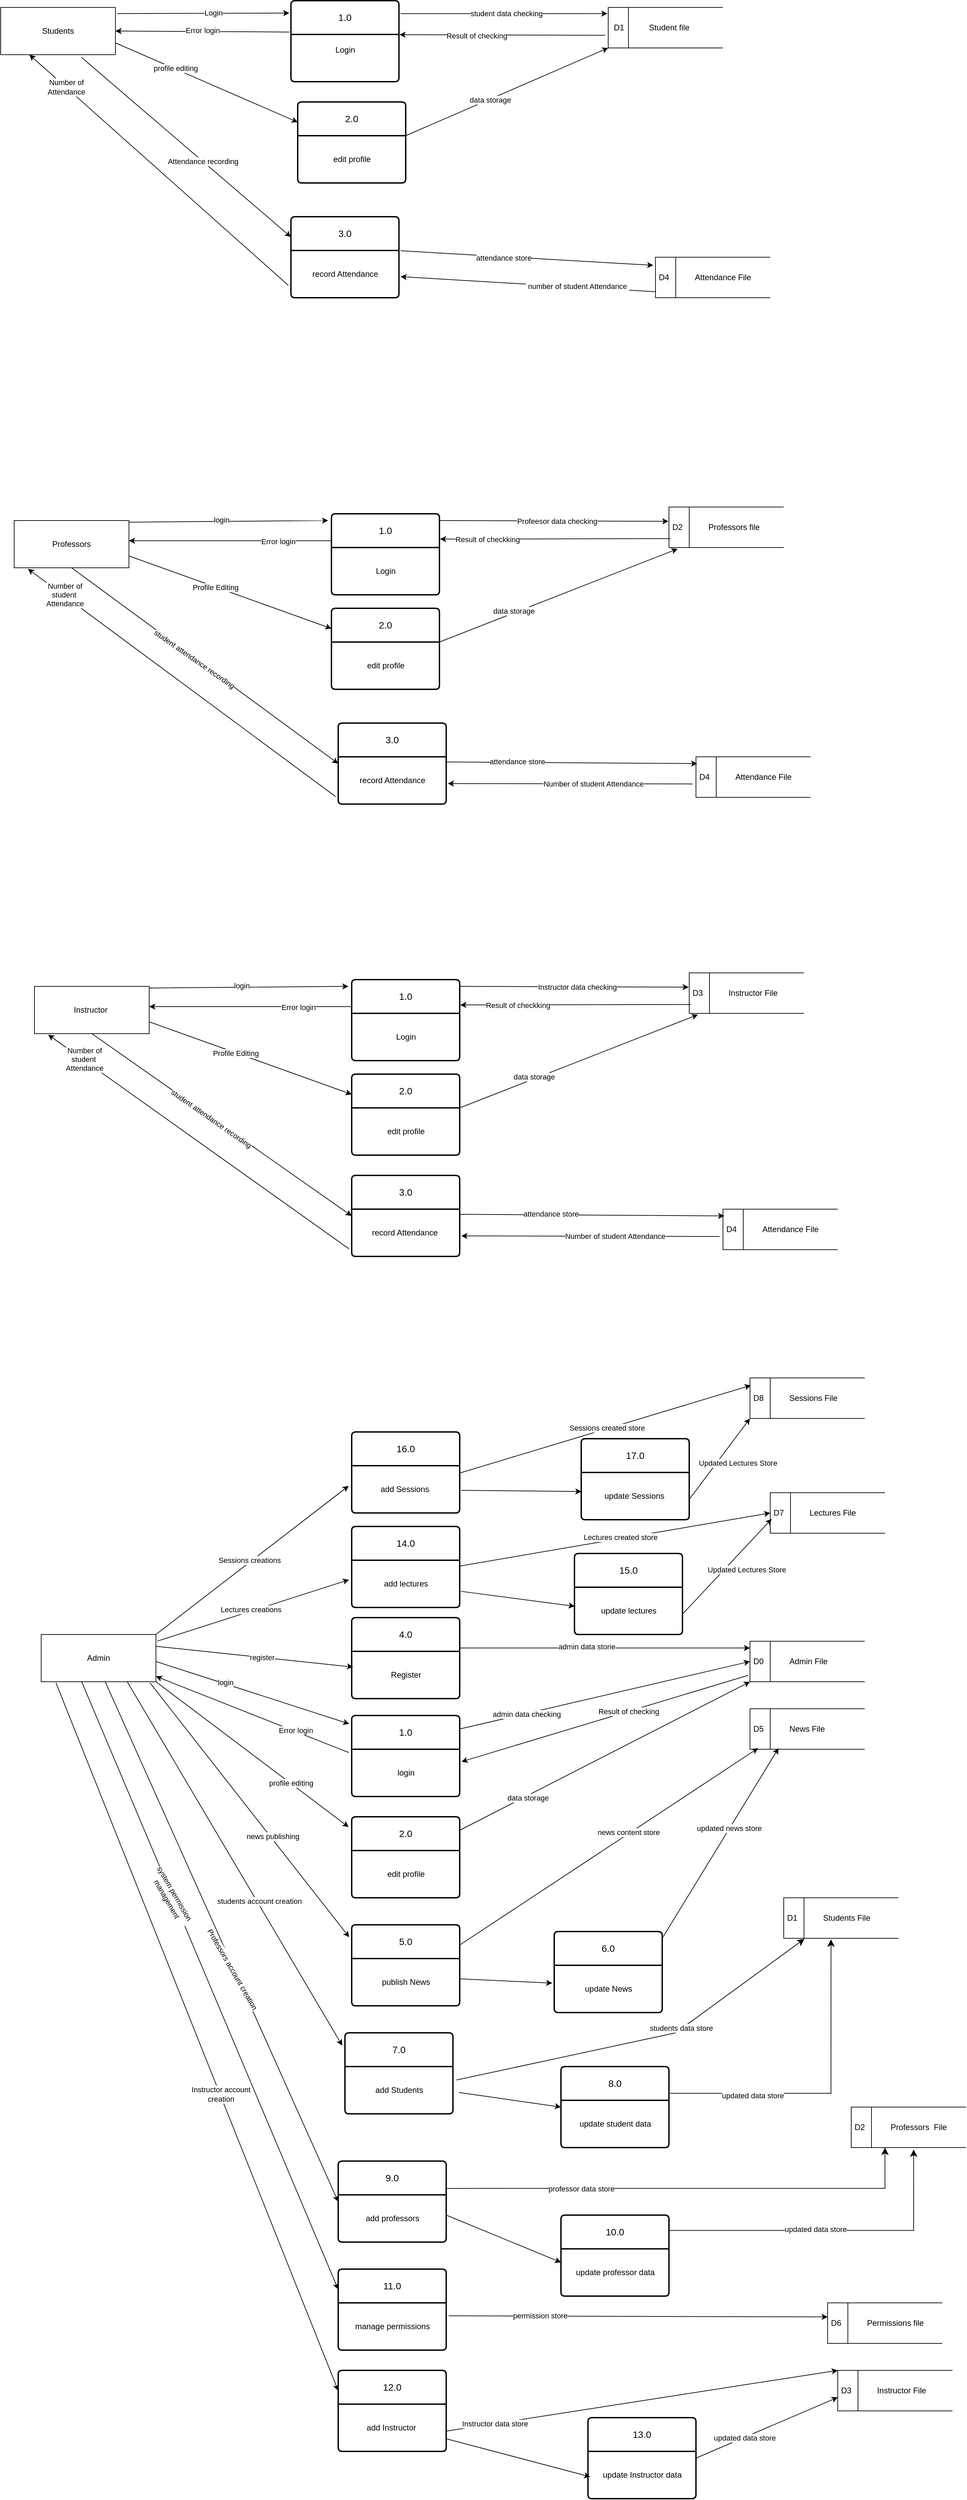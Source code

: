 <mxfile version="23.1.2" type="device">
  <diagram name="Page-1" id="XpmjRTrhNQovT9HdLlHg">
    <mxGraphModel dx="237" dy="-527" grid="1" gridSize="10" guides="1" tooltips="1" connect="1" arrows="1" fold="1" page="1" pageScale="1" pageWidth="850" pageHeight="1100" math="0" shadow="0">
      <root>
        <mxCell id="0" />
        <mxCell id="1" parent="0" />
        <mxCell id="SvNAd-2GLeYypf7AGMXf-1" value="&amp;nbsp;D1&amp;nbsp; &amp;nbsp; &amp;nbsp; &amp;nbsp; &amp;nbsp; &amp;nbsp;Student file" style="html=1;dashed=0;whiteSpace=wrap;shape=mxgraph.dfd.dataStoreID;align=left;spacingLeft=3;points=[[0,0],[0.5,0],[1,0],[0,0.5],[1,0.5],[0,1],[0.5,1],[1,1]];" parent="1" vertex="1">
          <mxGeometry x="1830" y="1260" width="170" height="60" as="geometry" />
        </mxCell>
        <mxCell id="SvNAd-2GLeYypf7AGMXf-2" value="1.0" style="swimlane;childLayout=stackLayout;horizontal=1;startSize=50;horizontalStack=0;rounded=1;fontSize=14;fontStyle=0;strokeWidth=2;resizeParent=0;resizeLast=1;shadow=0;dashed=0;align=center;arcSize=4;whiteSpace=wrap;html=1;" parent="1" vertex="1">
          <mxGeometry x="1360" y="1250" width="160" height="120" as="geometry" />
        </mxCell>
        <mxCell id="SvNAd-2GLeYypf7AGMXf-4" value="Students" style="whiteSpace=wrap;html=1;align=center;" parent="1" vertex="1">
          <mxGeometry x="930" y="1260" width="170" height="70" as="geometry" />
        </mxCell>
        <mxCell id="SvNAd-2GLeYypf7AGMXf-5" value="Login" style="text;html=1;align=center;verticalAlign=middle;resizable=0;points=[];autosize=1;strokeColor=none;fillColor=none;" parent="1" vertex="1">
          <mxGeometry x="1415" y="1308" width="50" height="30" as="geometry" />
        </mxCell>
        <mxCell id="SvNAd-2GLeYypf7AGMXf-6" value="2.0" style="swimlane;childLayout=stackLayout;horizontal=1;startSize=50;horizontalStack=0;rounded=1;fontSize=14;fontStyle=0;strokeWidth=2;resizeParent=0;resizeLast=1;shadow=0;dashed=0;align=center;arcSize=4;whiteSpace=wrap;html=1;" parent="1" vertex="1">
          <mxGeometry x="1370" y="1400" width="160" height="120" as="geometry" />
        </mxCell>
        <mxCell id="SvNAd-2GLeYypf7AGMXf-10" value="edit profile" style="text;html=1;align=center;verticalAlign=middle;resizable=0;points=[];autosize=1;strokeColor=none;fillColor=none;" parent="SvNAd-2GLeYypf7AGMXf-6" vertex="1">
          <mxGeometry y="50" width="160" height="70" as="geometry" />
        </mxCell>
        <mxCell id="SvNAd-2GLeYypf7AGMXf-11" value="3.0" style="swimlane;childLayout=stackLayout;horizontal=1;startSize=50;horizontalStack=0;rounded=1;fontSize=14;fontStyle=0;strokeWidth=2;resizeParent=0;resizeLast=1;shadow=0;dashed=0;align=center;arcSize=4;whiteSpace=wrap;html=1;" parent="1" vertex="1">
          <mxGeometry x="1360" y="1570" width="160" height="120" as="geometry" />
        </mxCell>
        <mxCell id="SvNAd-2GLeYypf7AGMXf-12" value="record Attendance" style="text;html=1;align=center;verticalAlign=middle;resizable=0;points=[];autosize=1;strokeColor=none;fillColor=none;" parent="SvNAd-2GLeYypf7AGMXf-11" vertex="1">
          <mxGeometry y="50" width="160" height="70" as="geometry" />
        </mxCell>
        <mxCell id="SvNAd-2GLeYypf7AGMXf-16" value="D4&lt;span style=&quot;white-space: pre;&quot;&gt;&#x9;&lt;/span&gt;&lt;span style=&quot;white-space: pre;&quot;&gt;&#x9;&lt;/span&gt;Attendance&amp;nbsp;File" style="html=1;dashed=0;whiteSpace=wrap;shape=mxgraph.dfd.dataStoreID;align=left;spacingLeft=3;points=[[0,0],[0.5,0],[1,0],[0,0.5],[1,0.5],[0,1],[0.5,1],[1,1]];" parent="1" vertex="1">
          <mxGeometry x="1900" y="1630" width="170" height="60" as="geometry" />
        </mxCell>
        <mxCell id="SvNAd-2GLeYypf7AGMXf-17" value="" style="endArrow=classic;html=1;rounded=0;exitX=1.014;exitY=0.131;exitDx=0;exitDy=0;exitPerimeter=0;entryX=-0.015;entryY=0.153;entryDx=0;entryDy=0;entryPerimeter=0;" parent="1" source="SvNAd-2GLeYypf7AGMXf-4" target="SvNAd-2GLeYypf7AGMXf-2" edge="1">
          <mxGeometry width="50" height="50" relative="1" as="geometry">
            <mxPoint x="1310" y="1315" as="sourcePoint" />
            <mxPoint x="1360" y="1265" as="targetPoint" />
          </mxGeometry>
        </mxCell>
        <mxCell id="SvNAd-2GLeYypf7AGMXf-19" value="Login" style="edgeLabel;html=1;align=center;verticalAlign=middle;resizable=0;points=[];" parent="SvNAd-2GLeYypf7AGMXf-17" vertex="1" connectable="0">
          <mxGeometry x="0.115" y="1" relative="1" as="geometry">
            <mxPoint as="offset" />
          </mxGeometry>
        </mxCell>
        <mxCell id="SvNAd-2GLeYypf7AGMXf-20" value="" style="endArrow=classic;html=1;rounded=0;entryX=1;entryY=0.5;entryDx=0;entryDy=0;exitX=-0.015;exitY=0.387;exitDx=0;exitDy=0;exitPerimeter=0;" parent="1" source="SvNAd-2GLeYypf7AGMXf-2" target="SvNAd-2GLeYypf7AGMXf-4" edge="1">
          <mxGeometry width="50" height="50" relative="1" as="geometry">
            <mxPoint x="1290" y="1430" as="sourcePoint" />
            <mxPoint x="1340" y="1380" as="targetPoint" />
          </mxGeometry>
        </mxCell>
        <mxCell id="SvNAd-2GLeYypf7AGMXf-21" value="Error login" style="edgeLabel;html=1;align=center;verticalAlign=middle;resizable=0;points=[];" parent="SvNAd-2GLeYypf7AGMXf-20" vertex="1" connectable="0">
          <mxGeometry x="0.002" y="-2" relative="1" as="geometry">
            <mxPoint as="offset" />
          </mxGeometry>
        </mxCell>
        <mxCell id="SvNAd-2GLeYypf7AGMXf-22" value="" style="endArrow=classic;html=1;rounded=0;exitX=1.015;exitY=0.16;exitDx=0;exitDy=0;exitPerimeter=0;entryX=-0.007;entryY=0.153;entryDx=0;entryDy=0;entryPerimeter=0;" parent="1" source="SvNAd-2GLeYypf7AGMXf-2" target="SvNAd-2GLeYypf7AGMXf-1" edge="1">
          <mxGeometry width="50" height="50" relative="1" as="geometry">
            <mxPoint x="1780" y="1320" as="sourcePoint" />
            <mxPoint x="1800" y="1270" as="targetPoint" />
          </mxGeometry>
        </mxCell>
        <mxCell id="SvNAd-2GLeYypf7AGMXf-23" value="student data checking" style="edgeLabel;html=1;align=center;verticalAlign=middle;resizable=0;points=[];" parent="SvNAd-2GLeYypf7AGMXf-22" vertex="1" connectable="0">
          <mxGeometry x="0.022" relative="1" as="geometry">
            <mxPoint as="offset" />
          </mxGeometry>
        </mxCell>
        <mxCell id="SvNAd-2GLeYypf7AGMXf-24" value="" style="endArrow=classic;html=1;rounded=0;exitX=-0.026;exitY=0.687;exitDx=0;exitDy=0;exitPerimeter=0;entryX=1.005;entryY=0.42;entryDx=0;entryDy=0;entryPerimeter=0;" parent="1" source="SvNAd-2GLeYypf7AGMXf-1" target="SvNAd-2GLeYypf7AGMXf-2" edge="1">
          <mxGeometry width="50" height="50" relative="1" as="geometry">
            <mxPoint x="1500" y="1410" as="sourcePoint" />
            <mxPoint x="1540" y="1300" as="targetPoint" />
          </mxGeometry>
        </mxCell>
        <mxCell id="SvNAd-2GLeYypf7AGMXf-25" value="Result of checking" style="edgeLabel;html=1;align=center;verticalAlign=middle;resizable=0;points=[];" parent="SvNAd-2GLeYypf7AGMXf-24" vertex="1" connectable="0">
          <mxGeometry x="0.575" y="1" relative="1" as="geometry">
            <mxPoint x="49" as="offset" />
          </mxGeometry>
        </mxCell>
        <mxCell id="SvNAd-2GLeYypf7AGMXf-26" value="" style="endArrow=classic;html=1;rounded=0;entryX=0;entryY=1;entryDx=0;entryDy=0;" parent="1" target="SvNAd-2GLeYypf7AGMXf-1" edge="1">
          <mxGeometry width="50" height="50" relative="1" as="geometry">
            <mxPoint x="1530" y="1450" as="sourcePoint" />
            <mxPoint x="1580" y="1400" as="targetPoint" />
          </mxGeometry>
        </mxCell>
        <mxCell id="SvNAd-2GLeYypf7AGMXf-27" value="data storage" style="edgeLabel;html=1;align=center;verticalAlign=middle;resizable=0;points=[];" parent="SvNAd-2GLeYypf7AGMXf-26" vertex="1" connectable="0">
          <mxGeometry x="-0.171" y="-1" relative="1" as="geometry">
            <mxPoint as="offset" />
          </mxGeometry>
        </mxCell>
        <mxCell id="SvNAd-2GLeYypf7AGMXf-28" value="" style="endArrow=classic;html=1;rounded=0;entryX=0;entryY=0.25;entryDx=0;entryDy=0;exitX=1;exitY=0.75;exitDx=0;exitDy=0;" parent="1" source="SvNAd-2GLeYypf7AGMXf-4" target="SvNAd-2GLeYypf7AGMXf-6" edge="1">
          <mxGeometry width="50" height="50" relative="1" as="geometry">
            <mxPoint x="1140" y="1420" as="sourcePoint" />
            <mxPoint x="1190" y="1370" as="targetPoint" />
          </mxGeometry>
        </mxCell>
        <mxCell id="SvNAd-2GLeYypf7AGMXf-29" value="profile editing" style="edgeLabel;html=1;align=center;verticalAlign=middle;resizable=0;points=[];" parent="SvNAd-2GLeYypf7AGMXf-28" vertex="1" connectable="0">
          <mxGeometry x="-0.346" y="1" relative="1" as="geometry">
            <mxPoint as="offset" />
          </mxGeometry>
        </mxCell>
        <mxCell id="SvNAd-2GLeYypf7AGMXf-36" value="" style="endArrow=classic;html=1;rounded=0;exitX=0.704;exitY=1.057;exitDx=0;exitDy=0;exitPerimeter=0;entryX=0;entryY=0.25;entryDx=0;entryDy=0;" parent="1" source="SvNAd-2GLeYypf7AGMXf-4" target="SvNAd-2GLeYypf7AGMXf-11" edge="1">
          <mxGeometry width="50" height="50" relative="1" as="geometry">
            <mxPoint x="1250" y="1640" as="sourcePoint" />
            <mxPoint x="1300" y="1590" as="targetPoint" />
          </mxGeometry>
        </mxCell>
        <mxCell id="SvNAd-2GLeYypf7AGMXf-37" value="Attendance recording&amp;nbsp;" style="edgeLabel;html=1;align=center;verticalAlign=middle;resizable=0;points=[];" parent="SvNAd-2GLeYypf7AGMXf-36" vertex="1" connectable="0">
          <mxGeometry x="0.159" y="1" relative="1" as="geometry">
            <mxPoint as="offset" />
          </mxGeometry>
        </mxCell>
        <mxCell id="SvNAd-2GLeYypf7AGMXf-38" value="" style="endArrow=classic;html=1;rounded=0;entryX=0.25;entryY=1;entryDx=0;entryDy=0;exitX=-0.025;exitY=0.737;exitDx=0;exitDy=0;exitPerimeter=0;" parent="1" source="SvNAd-2GLeYypf7AGMXf-12" target="SvNAd-2GLeYypf7AGMXf-4" edge="1">
          <mxGeometry width="50" height="50" relative="1" as="geometry">
            <mxPoint x="1240" y="1770" as="sourcePoint" />
            <mxPoint x="1290" y="1720" as="targetPoint" />
          </mxGeometry>
        </mxCell>
        <mxCell id="SvNAd-2GLeYypf7AGMXf-39" value="Number of&lt;br&gt;Attendance" style="edgeLabel;html=1;align=center;verticalAlign=middle;resizable=0;points=[];" parent="SvNAd-2GLeYypf7AGMXf-38" vertex="1" connectable="0">
          <mxGeometry x="0.72" relative="1" as="geometry">
            <mxPoint as="offset" />
          </mxGeometry>
        </mxCell>
        <mxCell id="SvNAd-2GLeYypf7AGMXf-40" value="" style="endArrow=classic;html=1;rounded=0;exitX=1.015;exitY=0.006;exitDx=0;exitDy=0;exitPerimeter=0;entryX=-0.019;entryY=0.2;entryDx=0;entryDy=0;entryPerimeter=0;" parent="1" source="SvNAd-2GLeYypf7AGMXf-12" target="SvNAd-2GLeYypf7AGMXf-16" edge="1">
          <mxGeometry width="50" height="50" relative="1" as="geometry">
            <mxPoint x="1540" y="1750" as="sourcePoint" />
            <mxPoint x="1910" y="1760" as="targetPoint" />
          </mxGeometry>
        </mxCell>
        <mxCell id="SvNAd-2GLeYypf7AGMXf-41" value="attendance store" style="edgeLabel;html=1;align=center;verticalAlign=middle;resizable=0;points=[];" parent="SvNAd-2GLeYypf7AGMXf-40" vertex="1" connectable="0">
          <mxGeometry x="-0.184" y="-2" relative="1" as="geometry">
            <mxPoint as="offset" />
          </mxGeometry>
        </mxCell>
        <mxCell id="SvNAd-2GLeYypf7AGMXf-42" value="" style="endArrow=classic;html=1;rounded=0;entryX=1.015;entryY=0.554;entryDx=0;entryDy=0;entryPerimeter=0;exitX=0.005;exitY=0.853;exitDx=0;exitDy=0;exitPerimeter=0;" parent="1" source="SvNAd-2GLeYypf7AGMXf-16" target="SvNAd-2GLeYypf7AGMXf-12" edge="1">
          <mxGeometry width="50" height="50" relative="1" as="geometry">
            <mxPoint x="1820" y="1860" as="sourcePoint" />
            <mxPoint x="1870" y="1810" as="targetPoint" />
          </mxGeometry>
        </mxCell>
        <mxCell id="SvNAd-2GLeYypf7AGMXf-43" value="&amp;nbsp;number of student Attendance&amp;nbsp;" style="edgeLabel;html=1;align=center;verticalAlign=middle;resizable=0;points=[];" parent="SvNAd-2GLeYypf7AGMXf-42" vertex="1" connectable="0">
          <mxGeometry x="-0.382" y="2" relative="1" as="geometry">
            <mxPoint y="-4" as="offset" />
          </mxGeometry>
        </mxCell>
        <mxCell id="SvNAd-2GLeYypf7AGMXf-44" value="D2&lt;span style=&quot;white-space: pre;&quot;&gt;&#x9;&lt;/span&gt;&lt;span style=&quot;white-space: pre;&quot;&gt;&#x9;&lt;/span&gt;Professors file" style="html=1;dashed=0;whiteSpace=wrap;shape=mxgraph.dfd.dataStoreID;align=left;spacingLeft=3;points=[[0,0],[0.5,0],[1,0],[0,0.5],[1,0.5],[0,1],[0.5,1],[1,1]];" parent="1" vertex="1">
          <mxGeometry x="1920" y="2000" width="170" height="60" as="geometry" />
        </mxCell>
        <mxCell id="SvNAd-2GLeYypf7AGMXf-45" value="1.0" style="swimlane;childLayout=stackLayout;horizontal=1;startSize=50;horizontalStack=0;rounded=1;fontSize=14;fontStyle=0;strokeWidth=2;resizeParent=0;resizeLast=1;shadow=0;dashed=0;align=center;arcSize=4;whiteSpace=wrap;html=1;" parent="1" vertex="1">
          <mxGeometry x="1420" y="2010" width="160" height="120" as="geometry" />
        </mxCell>
        <mxCell id="SvNAd-2GLeYypf7AGMXf-46" value="Login" style="text;html=1;align=center;verticalAlign=middle;resizable=0;points=[];autosize=1;strokeColor=none;fillColor=none;" parent="SvNAd-2GLeYypf7AGMXf-45" vertex="1">
          <mxGeometry y="50" width="160" height="70" as="geometry" />
        </mxCell>
        <mxCell id="SvNAd-2GLeYypf7AGMXf-47" value="2.0" style="swimlane;childLayout=stackLayout;horizontal=1;startSize=50;horizontalStack=0;rounded=1;fontSize=14;fontStyle=0;strokeWidth=2;resizeParent=0;resizeLast=1;shadow=0;dashed=0;align=center;arcSize=4;whiteSpace=wrap;html=1;" parent="1" vertex="1">
          <mxGeometry x="1420" y="2150" width="160" height="120" as="geometry" />
        </mxCell>
        <mxCell id="SvNAd-2GLeYypf7AGMXf-48" value="edit profile" style="text;html=1;align=center;verticalAlign=middle;resizable=0;points=[];autosize=1;strokeColor=none;fillColor=none;" parent="SvNAd-2GLeYypf7AGMXf-47" vertex="1">
          <mxGeometry y="50" width="160" height="70" as="geometry" />
        </mxCell>
        <mxCell id="SvNAd-2GLeYypf7AGMXf-51" value="3.0" style="swimlane;childLayout=stackLayout;horizontal=1;startSize=50;horizontalStack=0;rounded=1;fontSize=14;fontStyle=0;strokeWidth=2;resizeParent=0;resizeLast=1;shadow=0;dashed=0;align=center;arcSize=4;whiteSpace=wrap;html=1;" parent="1" vertex="1">
          <mxGeometry x="1430" y="2320" width="160" height="120" as="geometry" />
        </mxCell>
        <mxCell id="SvNAd-2GLeYypf7AGMXf-52" value="record Attendance" style="text;html=1;align=center;verticalAlign=middle;resizable=0;points=[];autosize=1;strokeColor=none;fillColor=none;" parent="SvNAd-2GLeYypf7AGMXf-51" vertex="1">
          <mxGeometry y="50" width="160" height="70" as="geometry" />
        </mxCell>
        <mxCell id="SvNAd-2GLeYypf7AGMXf-53" value="Professors" style="whiteSpace=wrap;html=1;align=center;" parent="1" vertex="1">
          <mxGeometry x="950" y="2020" width="170" height="70" as="geometry" />
        </mxCell>
        <mxCell id="SvNAd-2GLeYypf7AGMXf-55" value="" style="endArrow=classic;html=1;rounded=0;exitX=1.005;exitY=0.12;exitDx=0;exitDy=0;exitPerimeter=0;entryX=-0.025;entryY=0.133;entryDx=0;entryDy=0;entryPerimeter=0;" parent="1" edge="1">
          <mxGeometry width="50" height="50" relative="1" as="geometry">
            <mxPoint x="1120" y="2022.44" as="sourcePoint" />
            <mxPoint x="1415.15" y="2020" as="targetPoint" />
            <Array as="points">
              <mxPoint x="1409.15" y="2020.04" />
            </Array>
          </mxGeometry>
        </mxCell>
        <mxCell id="SvNAd-2GLeYypf7AGMXf-56" value="login" style="edgeLabel;html=1;align=center;verticalAlign=middle;resizable=0;points=[];" parent="SvNAd-2GLeYypf7AGMXf-55" vertex="1" connectable="0">
          <mxGeometry x="-0.07" y="3" relative="1" as="geometry">
            <mxPoint as="offset" />
          </mxGeometry>
        </mxCell>
        <mxCell id="SvNAd-2GLeYypf7AGMXf-57" value="" style="endArrow=classic;html=1;rounded=0;entryX=1;entryY=0.25;entryDx=0;entryDy=0;" parent="1" edge="1">
          <mxGeometry width="50" height="50" relative="1" as="geometry">
            <mxPoint x="1420" y="2050" as="sourcePoint" />
            <mxPoint x="1120" y="2050" as="targetPoint" />
          </mxGeometry>
        </mxCell>
        <mxCell id="SvNAd-2GLeYypf7AGMXf-58" value="Error login" style="edgeLabel;html=1;align=center;verticalAlign=middle;resizable=0;points=[];" parent="SvNAd-2GLeYypf7AGMXf-57" vertex="1" connectable="0">
          <mxGeometry x="-0.473" y="1" relative="1" as="geometry">
            <mxPoint as="offset" />
          </mxGeometry>
        </mxCell>
        <mxCell id="SvNAd-2GLeYypf7AGMXf-59" value="" style="endArrow=classic;html=1;rounded=0;exitX=1.015;exitY=0.16;exitDx=0;exitDy=0;exitPerimeter=0;entryX=-0.005;entryY=0.353;entryDx=0;entryDy=0;entryPerimeter=0;" parent="1" target="SvNAd-2GLeYypf7AGMXf-44" edge="1">
          <mxGeometry width="50" height="50" relative="1" as="geometry">
            <mxPoint x="1580" y="2020" as="sourcePoint" />
            <mxPoint x="1887" y="2020" as="targetPoint" />
          </mxGeometry>
        </mxCell>
        <mxCell id="SvNAd-2GLeYypf7AGMXf-60" value="Profeesor data checking" style="edgeLabel;html=1;align=center;verticalAlign=middle;resizable=0;points=[];" parent="SvNAd-2GLeYypf7AGMXf-59" vertex="1" connectable="0">
          <mxGeometry x="0.022" relative="1" as="geometry">
            <mxPoint as="offset" />
          </mxGeometry>
        </mxCell>
        <mxCell id="SvNAd-2GLeYypf7AGMXf-61" value="" style="endArrow=classic;html=1;rounded=0;entryX=1.005;entryY=0.313;entryDx=0;entryDy=0;entryPerimeter=0;exitX=0.014;exitY=0.78;exitDx=0;exitDy=0;exitPerimeter=0;" parent="1" source="SvNAd-2GLeYypf7AGMXf-44" target="SvNAd-2GLeYypf7AGMXf-45" edge="1">
          <mxGeometry width="50" height="50" relative="1" as="geometry">
            <mxPoint x="1910" y="2048" as="sourcePoint" />
            <mxPoint x="1780" y="2040" as="targetPoint" />
          </mxGeometry>
        </mxCell>
        <mxCell id="SvNAd-2GLeYypf7AGMXf-62" value="Result of checkking" style="edgeLabel;html=1;align=center;verticalAlign=middle;resizable=0;points=[];" parent="SvNAd-2GLeYypf7AGMXf-61" vertex="1" connectable="0">
          <mxGeometry x="0.592" relative="1" as="geometry">
            <mxPoint as="offset" />
          </mxGeometry>
        </mxCell>
        <mxCell id="SvNAd-2GLeYypf7AGMXf-63" value="" style="endArrow=classic;html=1;rounded=0;exitX=1;exitY=0.75;exitDx=0;exitDy=0;entryX=0;entryY=0.25;entryDx=0;entryDy=0;" parent="1" source="SvNAd-2GLeYypf7AGMXf-53" target="SvNAd-2GLeYypf7AGMXf-47" edge="1">
          <mxGeometry width="50" height="50" relative="1" as="geometry">
            <mxPoint x="1170" y="2130" as="sourcePoint" />
            <mxPoint x="1220" y="2080" as="targetPoint" />
          </mxGeometry>
        </mxCell>
        <mxCell id="SvNAd-2GLeYypf7AGMXf-64" value="Profile Editing" style="edgeLabel;html=1;align=center;verticalAlign=middle;resizable=0;points=[];" parent="SvNAd-2GLeYypf7AGMXf-63" vertex="1" connectable="0">
          <mxGeometry x="-0.147" relative="1" as="geometry">
            <mxPoint as="offset" />
          </mxGeometry>
        </mxCell>
        <mxCell id="SvNAd-2GLeYypf7AGMXf-65" value="" style="endArrow=classic;html=1;rounded=0;entryX=0.075;entryY=1.033;entryDx=0;entryDy=0;entryPerimeter=0;" parent="1" target="SvNAd-2GLeYypf7AGMXf-44" edge="1">
          <mxGeometry width="50" height="50" relative="1" as="geometry">
            <mxPoint x="1580" y="2200" as="sourcePoint" />
            <mxPoint x="1630" y="2150" as="targetPoint" />
          </mxGeometry>
        </mxCell>
        <mxCell id="SvNAd-2GLeYypf7AGMXf-66" value="data storage" style="edgeLabel;html=1;align=center;verticalAlign=middle;resizable=0;points=[];" parent="SvNAd-2GLeYypf7AGMXf-65" vertex="1" connectable="0">
          <mxGeometry x="-0.369" y="3" relative="1" as="geometry">
            <mxPoint as="offset" />
          </mxGeometry>
        </mxCell>
        <mxCell id="SvNAd-2GLeYypf7AGMXf-68" value="D4&lt;span style=&quot;white-space: pre;&quot;&gt;&#x9;&lt;/span&gt;&lt;span style=&quot;white-space: pre;&quot;&gt;&#x9;&lt;/span&gt;Attendance&amp;nbsp;File" style="html=1;dashed=0;whiteSpace=wrap;shape=mxgraph.dfd.dataStoreID;align=left;spacingLeft=3;points=[[0,0],[0.5,0],[1,0],[0,0.5],[1,0.5],[0,1],[0.5,1],[1,1]];" parent="1" vertex="1">
          <mxGeometry x="1960" y="2370" width="170" height="60" as="geometry" />
        </mxCell>
        <mxCell id="SvNAd-2GLeYypf7AGMXf-73" value="" style="endArrow=classic;html=1;rounded=0;exitX=0.5;exitY=1;exitDx=0;exitDy=0;entryX=0;entryY=0.5;entryDx=0;entryDy=0;" parent="1" source="SvNAd-2GLeYypf7AGMXf-53" target="SvNAd-2GLeYypf7AGMXf-51" edge="1">
          <mxGeometry width="50" height="50" relative="1" as="geometry">
            <mxPoint x="1210" y="2430" as="sourcePoint" />
            <mxPoint x="1260" y="2380" as="targetPoint" />
          </mxGeometry>
        </mxCell>
        <mxCell id="SvNAd-2GLeYypf7AGMXf-74" value="student attendance recording" style="edgeLabel;html=1;align=center;verticalAlign=middle;resizable=0;points=[];rotation=35;" parent="SvNAd-2GLeYypf7AGMXf-73" vertex="1" connectable="0">
          <mxGeometry x="-0.077" y="-1" relative="1" as="geometry">
            <mxPoint as="offset" />
          </mxGeometry>
        </mxCell>
        <mxCell id="SvNAd-2GLeYypf7AGMXf-75" value="" style="endArrow=classic;html=1;rounded=0;entryX=0.011;entryY=0.167;entryDx=0;entryDy=0;entryPerimeter=0;exitX=1;exitY=0.109;exitDx=0;exitDy=0;exitPerimeter=0;" parent="1" source="SvNAd-2GLeYypf7AGMXf-52" target="SvNAd-2GLeYypf7AGMXf-68" edge="1">
          <mxGeometry width="50" height="50" relative="1" as="geometry">
            <mxPoint x="1590" y="2490" as="sourcePoint" />
            <mxPoint x="1950" y="2490" as="targetPoint" />
          </mxGeometry>
        </mxCell>
        <mxCell id="SvNAd-2GLeYypf7AGMXf-76" value="attendance store" style="edgeLabel;html=1;align=center;verticalAlign=middle;resizable=0;points=[];" parent="SvNAd-2GLeYypf7AGMXf-75" vertex="1" connectable="0">
          <mxGeometry x="-0.645" y="4" relative="1" as="geometry">
            <mxPoint x="39" y="3" as="offset" />
          </mxGeometry>
        </mxCell>
        <mxCell id="SvNAd-2GLeYypf7AGMXf-77" value="" style="endArrow=classic;html=1;rounded=0;entryX=1.015;entryY=0.566;entryDx=0;entryDy=0;entryPerimeter=0;exitX=-0.03;exitY=0.67;exitDx=0;exitDy=0;exitPerimeter=0;" parent="1" source="SvNAd-2GLeYypf7AGMXf-68" target="SvNAd-2GLeYypf7AGMXf-52" edge="1">
          <mxGeometry width="50" height="50" relative="1" as="geometry">
            <mxPoint x="1950" y="2520" as="sourcePoint" />
            <mxPoint x="1850" y="2510" as="targetPoint" />
          </mxGeometry>
        </mxCell>
        <mxCell id="SvNAd-2GLeYypf7AGMXf-78" value="Number of student Attendance" style="edgeLabel;html=1;align=center;verticalAlign=middle;resizable=0;points=[];" parent="SvNAd-2GLeYypf7AGMXf-77" vertex="1" connectable="0">
          <mxGeometry x="-0.189" relative="1" as="geometry">
            <mxPoint as="offset" />
          </mxGeometry>
        </mxCell>
        <mxCell id="SvNAd-2GLeYypf7AGMXf-79" value="" style="endArrow=classic;html=1;rounded=0;entryX=0.12;entryY=1.023;entryDx=0;entryDy=0;entryPerimeter=0;exitX=-0.025;exitY=0.84;exitDx=0;exitDy=0;exitPerimeter=0;" parent="1" source="SvNAd-2GLeYypf7AGMXf-52" target="SvNAd-2GLeYypf7AGMXf-53" edge="1">
          <mxGeometry width="50" height="50" relative="1" as="geometry">
            <mxPoint x="1230" y="2520" as="sourcePoint" />
            <mxPoint x="1280" y="2470" as="targetPoint" />
          </mxGeometry>
        </mxCell>
        <mxCell id="SvNAd-2GLeYypf7AGMXf-80" value="Number of&lt;br&gt;student&amp;nbsp;&lt;br&gt;Attendance" style="edgeLabel;html=1;align=center;verticalAlign=middle;resizable=0;points=[];" parent="SvNAd-2GLeYypf7AGMXf-79" vertex="1" connectable="0">
          <mxGeometry x="0.763" y="-2" relative="1" as="geometry">
            <mxPoint x="-1" as="offset" />
          </mxGeometry>
        </mxCell>
        <mxCell id="SvNAd-2GLeYypf7AGMXf-81" value="D3&lt;span style=&quot;white-space: pre;&quot;&gt;&#x9;&lt;/span&gt;&lt;span style=&quot;white-space: pre;&quot;&gt;&#x9;&lt;/span&gt;Instructor&amp;nbsp;File" style="html=1;dashed=0;whiteSpace=wrap;shape=mxgraph.dfd.dataStoreID;align=left;spacingLeft=3;points=[[0,0],[0.5,0],[1,0],[0,0.5],[1,0.5],[0,1],[0.5,1],[1,1]];" parent="1" vertex="1">
          <mxGeometry x="1950" y="2690" width="170" height="60" as="geometry" />
        </mxCell>
        <mxCell id="SvNAd-2GLeYypf7AGMXf-82" value="1.0" style="swimlane;childLayout=stackLayout;horizontal=1;startSize=50;horizontalStack=0;rounded=1;fontSize=14;fontStyle=0;strokeWidth=2;resizeParent=0;resizeLast=1;shadow=0;dashed=0;align=center;arcSize=4;whiteSpace=wrap;html=1;" parent="1" vertex="1">
          <mxGeometry x="1450" y="2700" width="160" height="120" as="geometry" />
        </mxCell>
        <mxCell id="SvNAd-2GLeYypf7AGMXf-83" value="Login" style="text;html=1;align=center;verticalAlign=middle;resizable=0;points=[];autosize=1;strokeColor=none;fillColor=none;" parent="SvNAd-2GLeYypf7AGMXf-82" vertex="1">
          <mxGeometry y="50" width="160" height="70" as="geometry" />
        </mxCell>
        <mxCell id="SvNAd-2GLeYypf7AGMXf-84" value="2.0" style="swimlane;childLayout=stackLayout;horizontal=1;startSize=50;horizontalStack=0;rounded=1;fontSize=14;fontStyle=0;strokeWidth=2;resizeParent=0;resizeLast=1;shadow=0;dashed=0;align=center;arcSize=4;whiteSpace=wrap;html=1;" parent="1" vertex="1">
          <mxGeometry x="1450" y="2840" width="160" height="120" as="geometry" />
        </mxCell>
        <mxCell id="SvNAd-2GLeYypf7AGMXf-85" value="edit profile" style="text;html=1;align=center;verticalAlign=middle;resizable=0;points=[];autosize=1;strokeColor=none;fillColor=none;" parent="SvNAd-2GLeYypf7AGMXf-84" vertex="1">
          <mxGeometry y="50" width="160" height="70" as="geometry" />
        </mxCell>
        <mxCell id="SvNAd-2GLeYypf7AGMXf-88" value="3.0" style="swimlane;childLayout=stackLayout;horizontal=1;startSize=50;horizontalStack=0;rounded=1;fontSize=14;fontStyle=0;strokeWidth=2;resizeParent=0;resizeLast=1;shadow=0;dashed=0;align=center;arcSize=4;whiteSpace=wrap;html=1;" parent="1" vertex="1">
          <mxGeometry x="1450" y="2990" width="160" height="120" as="geometry" />
        </mxCell>
        <mxCell id="SvNAd-2GLeYypf7AGMXf-89" value="record Attendance&amp;nbsp;" style="text;html=1;align=center;verticalAlign=middle;resizable=0;points=[];autosize=1;strokeColor=none;fillColor=none;" parent="SvNAd-2GLeYypf7AGMXf-88" vertex="1">
          <mxGeometry y="50" width="160" height="70" as="geometry" />
        </mxCell>
        <mxCell id="SvNAd-2GLeYypf7AGMXf-90" value="Instructor&amp;nbsp;" style="whiteSpace=wrap;html=1;align=center;" parent="1" vertex="1">
          <mxGeometry x="980" y="2710" width="170" height="70" as="geometry" />
        </mxCell>
        <mxCell id="SvNAd-2GLeYypf7AGMXf-91" value="" style="endArrow=classic;html=1;rounded=0;exitX=1.005;exitY=0.12;exitDx=0;exitDy=0;exitPerimeter=0;entryX=-0.025;entryY=0.133;entryDx=0;entryDy=0;entryPerimeter=0;" parent="1" edge="1">
          <mxGeometry width="50" height="50" relative="1" as="geometry">
            <mxPoint x="1150" y="2712.44" as="sourcePoint" />
            <mxPoint x="1445.15" y="2710" as="targetPoint" />
            <Array as="points">
              <mxPoint x="1439.15" y="2710.04" />
            </Array>
          </mxGeometry>
        </mxCell>
        <mxCell id="SvNAd-2GLeYypf7AGMXf-92" value="login" style="edgeLabel;html=1;align=center;verticalAlign=middle;resizable=0;points=[];" parent="SvNAd-2GLeYypf7AGMXf-91" vertex="1" connectable="0">
          <mxGeometry x="-0.07" y="3" relative="1" as="geometry">
            <mxPoint as="offset" />
          </mxGeometry>
        </mxCell>
        <mxCell id="SvNAd-2GLeYypf7AGMXf-93" value="" style="endArrow=classic;html=1;rounded=0;entryX=1;entryY=0.25;entryDx=0;entryDy=0;" parent="1" edge="1">
          <mxGeometry width="50" height="50" relative="1" as="geometry">
            <mxPoint x="1450" y="2740" as="sourcePoint" />
            <mxPoint x="1150" y="2740" as="targetPoint" />
          </mxGeometry>
        </mxCell>
        <mxCell id="SvNAd-2GLeYypf7AGMXf-94" value="Error login" style="edgeLabel;html=1;align=center;verticalAlign=middle;resizable=0;points=[];" parent="SvNAd-2GLeYypf7AGMXf-93" vertex="1" connectable="0">
          <mxGeometry x="-0.473" y="1" relative="1" as="geometry">
            <mxPoint as="offset" />
          </mxGeometry>
        </mxCell>
        <mxCell id="SvNAd-2GLeYypf7AGMXf-95" value="" style="endArrow=classic;html=1;rounded=0;exitX=1.015;exitY=0.16;exitDx=0;exitDy=0;exitPerimeter=0;entryX=-0.005;entryY=0.353;entryDx=0;entryDy=0;entryPerimeter=0;" parent="1" target="SvNAd-2GLeYypf7AGMXf-81" edge="1">
          <mxGeometry width="50" height="50" relative="1" as="geometry">
            <mxPoint x="1610" y="2710" as="sourcePoint" />
            <mxPoint x="1917" y="2710" as="targetPoint" />
          </mxGeometry>
        </mxCell>
        <mxCell id="SvNAd-2GLeYypf7AGMXf-96" value="Instructor data checking" style="edgeLabel;html=1;align=center;verticalAlign=middle;resizable=0;points=[];" parent="SvNAd-2GLeYypf7AGMXf-95" vertex="1" connectable="0">
          <mxGeometry x="0.022" relative="1" as="geometry">
            <mxPoint as="offset" />
          </mxGeometry>
        </mxCell>
        <mxCell id="SvNAd-2GLeYypf7AGMXf-97" value="" style="endArrow=classic;html=1;rounded=0;entryX=1.005;entryY=0.313;entryDx=0;entryDy=0;entryPerimeter=0;exitX=0.014;exitY=0.78;exitDx=0;exitDy=0;exitPerimeter=0;" parent="1" source="SvNAd-2GLeYypf7AGMXf-81" target="SvNAd-2GLeYypf7AGMXf-82" edge="1">
          <mxGeometry width="50" height="50" relative="1" as="geometry">
            <mxPoint x="1940" y="2738" as="sourcePoint" />
            <mxPoint x="1810" y="2730" as="targetPoint" />
          </mxGeometry>
        </mxCell>
        <mxCell id="SvNAd-2GLeYypf7AGMXf-98" value="Result of checkking" style="edgeLabel;html=1;align=center;verticalAlign=middle;resizable=0;points=[];" parent="SvNAd-2GLeYypf7AGMXf-97" vertex="1" connectable="0">
          <mxGeometry x="0.592" relative="1" as="geometry">
            <mxPoint x="15" as="offset" />
          </mxGeometry>
        </mxCell>
        <mxCell id="SvNAd-2GLeYypf7AGMXf-99" value="" style="endArrow=classic;html=1;rounded=0;exitX=1;exitY=0.75;exitDx=0;exitDy=0;entryX=0;entryY=0.25;entryDx=0;entryDy=0;" parent="1" source="SvNAd-2GLeYypf7AGMXf-90" target="SvNAd-2GLeYypf7AGMXf-84" edge="1">
          <mxGeometry width="50" height="50" relative="1" as="geometry">
            <mxPoint x="1200" y="2820" as="sourcePoint" />
            <mxPoint x="1250" y="2770" as="targetPoint" />
          </mxGeometry>
        </mxCell>
        <mxCell id="SvNAd-2GLeYypf7AGMXf-100" value="Profile Editing" style="edgeLabel;html=1;align=center;verticalAlign=middle;resizable=0;points=[];" parent="SvNAd-2GLeYypf7AGMXf-99" vertex="1" connectable="0">
          <mxGeometry x="-0.147" relative="1" as="geometry">
            <mxPoint as="offset" />
          </mxGeometry>
        </mxCell>
        <mxCell id="SvNAd-2GLeYypf7AGMXf-101" value="" style="endArrow=classic;html=1;rounded=0;entryX=0.075;entryY=1.033;entryDx=0;entryDy=0;entryPerimeter=0;" parent="1" target="SvNAd-2GLeYypf7AGMXf-81" edge="1">
          <mxGeometry width="50" height="50" relative="1" as="geometry">
            <mxPoint x="1610" y="2890" as="sourcePoint" />
            <mxPoint x="1660" y="2840" as="targetPoint" />
          </mxGeometry>
        </mxCell>
        <mxCell id="SvNAd-2GLeYypf7AGMXf-102" value="data storage" style="edgeLabel;html=1;align=center;verticalAlign=middle;resizable=0;points=[];" parent="SvNAd-2GLeYypf7AGMXf-101" vertex="1" connectable="0">
          <mxGeometry x="-0.369" y="3" relative="1" as="geometry">
            <mxPoint as="offset" />
          </mxGeometry>
        </mxCell>
        <mxCell id="SvNAd-2GLeYypf7AGMXf-104" value="D4&lt;span style=&quot;white-space: pre;&quot;&gt;&#x9;&lt;/span&gt;&lt;span style=&quot;white-space: pre;&quot;&gt;&#x9;&lt;/span&gt;Attendance&amp;nbsp;File" style="html=1;dashed=0;whiteSpace=wrap;shape=mxgraph.dfd.dataStoreID;align=left;spacingLeft=3;points=[[0,0],[0.5,0],[1,0],[0,0.5],[1,0.5],[0,1],[0.5,1],[1,1]];" parent="1" vertex="1">
          <mxGeometry x="2000" y="3040" width="170" height="60" as="geometry" />
        </mxCell>
        <mxCell id="SvNAd-2GLeYypf7AGMXf-109" value="" style="endArrow=classic;html=1;rounded=0;exitX=0.5;exitY=1;exitDx=0;exitDy=0;entryX=0;entryY=0.5;entryDx=0;entryDy=0;" parent="1" source="SvNAd-2GLeYypf7AGMXf-90" target="SvNAd-2GLeYypf7AGMXf-88" edge="1">
          <mxGeometry width="50" height="50" relative="1" as="geometry">
            <mxPoint x="1240" y="3120" as="sourcePoint" />
            <mxPoint x="1290" y="3070" as="targetPoint" />
          </mxGeometry>
        </mxCell>
        <mxCell id="SvNAd-2GLeYypf7AGMXf-110" value="student attendance recording" style="edgeLabel;html=1;align=center;verticalAlign=middle;resizable=0;points=[];rotation=35;" parent="SvNAd-2GLeYypf7AGMXf-109" vertex="1" connectable="0">
          <mxGeometry x="-0.077" y="-1" relative="1" as="geometry">
            <mxPoint as="offset" />
          </mxGeometry>
        </mxCell>
        <mxCell id="SvNAd-2GLeYypf7AGMXf-111" value="" style="endArrow=classic;html=1;rounded=0;entryX=0.011;entryY=0.167;entryDx=0;entryDy=0;entryPerimeter=0;exitX=1;exitY=0.109;exitDx=0;exitDy=0;exitPerimeter=0;" parent="1" source="SvNAd-2GLeYypf7AGMXf-89" target="SvNAd-2GLeYypf7AGMXf-104" edge="1">
          <mxGeometry width="50" height="50" relative="1" as="geometry">
            <mxPoint x="1620" y="3180" as="sourcePoint" />
            <mxPoint x="1980" y="3180" as="targetPoint" />
          </mxGeometry>
        </mxCell>
        <mxCell id="SvNAd-2GLeYypf7AGMXf-112" value="attendance store" style="edgeLabel;html=1;align=center;verticalAlign=middle;resizable=0;points=[];" parent="SvNAd-2GLeYypf7AGMXf-111" vertex="1" connectable="0">
          <mxGeometry x="-0.645" y="4" relative="1" as="geometry">
            <mxPoint x="65" y="3" as="offset" />
          </mxGeometry>
        </mxCell>
        <mxCell id="SvNAd-2GLeYypf7AGMXf-113" value="" style="endArrow=classic;html=1;rounded=0;entryX=1.015;entryY=0.566;entryDx=0;entryDy=0;entryPerimeter=0;exitX=-0.03;exitY=0.674;exitDx=0;exitDy=0;exitPerimeter=0;" parent="1" source="SvNAd-2GLeYypf7AGMXf-104" target="SvNAd-2GLeYypf7AGMXf-89" edge="1">
          <mxGeometry width="50" height="50" relative="1" as="geometry">
            <mxPoint x="1980" y="3210" as="sourcePoint" />
            <mxPoint x="1880" y="3200" as="targetPoint" />
          </mxGeometry>
        </mxCell>
        <mxCell id="SvNAd-2GLeYypf7AGMXf-114" value="Number of student Attendance" style="edgeLabel;html=1;align=center;verticalAlign=middle;resizable=0;points=[];" parent="SvNAd-2GLeYypf7AGMXf-113" vertex="1" connectable="0">
          <mxGeometry x="-0.189" relative="1" as="geometry">
            <mxPoint as="offset" />
          </mxGeometry>
        </mxCell>
        <mxCell id="SvNAd-2GLeYypf7AGMXf-115" value="" style="endArrow=classic;html=1;rounded=0;entryX=0.12;entryY=1.023;entryDx=0;entryDy=0;entryPerimeter=0;exitX=-0.025;exitY=0.84;exitDx=0;exitDy=0;exitPerimeter=0;" parent="1" source="SvNAd-2GLeYypf7AGMXf-89" target="SvNAd-2GLeYypf7AGMXf-90" edge="1">
          <mxGeometry width="50" height="50" relative="1" as="geometry">
            <mxPoint x="1260" y="3210" as="sourcePoint" />
            <mxPoint x="1310" y="3160" as="targetPoint" />
          </mxGeometry>
        </mxCell>
        <mxCell id="SvNAd-2GLeYypf7AGMXf-116" value="Number of&lt;br&gt;student&amp;nbsp;&lt;br&gt;Attendance" style="edgeLabel;html=1;align=center;verticalAlign=middle;resizable=0;points=[];" parent="SvNAd-2GLeYypf7AGMXf-115" vertex="1" connectable="0">
          <mxGeometry x="0.763" y="-2" relative="1" as="geometry">
            <mxPoint x="-1" as="offset" />
          </mxGeometry>
        </mxCell>
        <mxCell id="SvNAd-2GLeYypf7AGMXf-117" value="D0&lt;span style=&quot;white-space: pre;&quot;&gt;&#x9;&lt;/span&gt;&lt;span style=&quot;white-space: pre;&quot;&gt;&#x9;&lt;/span&gt;Admin File" style="html=1;dashed=0;whiteSpace=wrap;shape=mxgraph.dfd.dataStoreID;align=left;spacingLeft=3;points=[[0,0],[0.5,0],[1,0],[0,0.5],[1,0.5],[0,1],[0.5,1],[1,1]];" parent="1" vertex="1">
          <mxGeometry x="2040" y="3680" width="170" height="60" as="geometry" />
        </mxCell>
        <mxCell id="SvNAd-2GLeYypf7AGMXf-118" value="D5&lt;span style=&quot;white-space: pre;&quot;&gt;&#x9;&lt;span style=&quot;white-space: pre;&quot;&gt;&#x9;&lt;/span&gt;News File&lt;/span&gt;" style="html=1;dashed=0;whiteSpace=wrap;shape=mxgraph.dfd.dataStoreID;align=left;spacingLeft=3;points=[[0,0],[0.5,0],[1,0],[0,0.5],[1,0.5],[0,1],[0.5,1],[1,1]];" parent="1" vertex="1">
          <mxGeometry x="2040" y="3780" width="170" height="60" as="geometry" />
        </mxCell>
        <mxCell id="SvNAd-2GLeYypf7AGMXf-119" value="D1&lt;span style=&quot;white-space: pre;&quot;&gt;&#x9;&lt;/span&gt;&lt;span style=&quot;white-space: pre;&quot;&gt;&#x9;&lt;/span&gt;Students File" style="html=1;dashed=0;whiteSpace=wrap;shape=mxgraph.dfd.dataStoreID;align=left;spacingLeft=3;points=[[0,0],[0.5,0],[1,0],[0,0.5],[1,0.5],[0,1],[0.5,1],[1,1]];" parent="1" vertex="1">
          <mxGeometry x="2090" y="4060" width="170" height="60" as="geometry" />
        </mxCell>
        <mxCell id="SvNAd-2GLeYypf7AGMXf-120" value="D2&lt;span style=&quot;white-space: pre;&quot;&gt;&#x9;&lt;/span&gt;&lt;span style=&quot;white-space: pre;&quot;&gt;&#x9;&lt;/span&gt;Professors&amp;nbsp; File" style="html=1;dashed=0;whiteSpace=wrap;shape=mxgraph.dfd.dataStoreID;align=left;spacingLeft=3;points=[[0,0],[0.5,0],[1,0],[0,0.5],[1,0.5],[0,1],[0.5,1],[1,1]];" parent="1" vertex="1">
          <mxGeometry x="2190" y="4370" width="170" height="60" as="geometry" />
        </mxCell>
        <mxCell id="SvNAd-2GLeYypf7AGMXf-121" value="D3&lt;span style=&quot;white-space: pre;&quot;&gt;&#x9;&lt;/span&gt;&lt;span style=&quot;white-space: pre;&quot;&gt;&#x9;&lt;/span&gt;Instructor&amp;nbsp;File" style="html=1;dashed=0;whiteSpace=wrap;shape=mxgraph.dfd.dataStoreID;align=left;spacingLeft=3;points=[[0,0],[0.5,0],[1,0],[0,0.5],[1,0.5],[0,1],[0.5,1],[1,1]];" parent="1" vertex="1">
          <mxGeometry x="2170" y="4760" width="170" height="60" as="geometry" />
        </mxCell>
        <mxCell id="SvNAd-2GLeYypf7AGMXf-122" value="D6&lt;span style=&quot;white-space: pre;&quot;&gt;&#x9;&lt;/span&gt;&lt;span style=&quot;white-space: pre;&quot;&gt;&#x9;&lt;/span&gt;Permissions file" style="html=1;dashed=0;whiteSpace=wrap;shape=mxgraph.dfd.dataStoreID;align=left;spacingLeft=3;points=[[0,0],[0.5,0],[1,0],[0,0.5],[1,0.5],[0,1],[0.5,1],[1,1]];" parent="1" vertex="1">
          <mxGeometry x="2155" y="4660" width="170" height="60" as="geometry" />
        </mxCell>
        <mxCell id="SvNAd-2GLeYypf7AGMXf-123" value="4.0" style="swimlane;childLayout=stackLayout;horizontal=1;startSize=50;horizontalStack=0;rounded=1;fontSize=14;fontStyle=0;strokeWidth=2;resizeParent=0;resizeLast=1;shadow=0;dashed=0;align=center;arcSize=4;whiteSpace=wrap;html=1;" parent="1" vertex="1">
          <mxGeometry x="1450" y="3645" width="160" height="120" as="geometry" />
        </mxCell>
        <mxCell id="SvNAd-2GLeYypf7AGMXf-124" value="Register" style="text;html=1;align=center;verticalAlign=middle;resizable=0;points=[];autosize=1;strokeColor=none;fillColor=none;" parent="SvNAd-2GLeYypf7AGMXf-123" vertex="1">
          <mxGeometry y="50" width="160" height="70" as="geometry" />
        </mxCell>
        <mxCell id="SvNAd-2GLeYypf7AGMXf-125" value="1.0" style="swimlane;childLayout=stackLayout;horizontal=1;startSize=50;horizontalStack=0;rounded=1;fontSize=14;fontStyle=0;strokeWidth=2;resizeParent=0;resizeLast=1;shadow=0;dashed=0;align=center;arcSize=4;whiteSpace=wrap;html=1;" parent="1" vertex="1">
          <mxGeometry x="1450" y="3790" width="160" height="120" as="geometry" />
        </mxCell>
        <mxCell id="SvNAd-2GLeYypf7AGMXf-126" value="login" style="text;html=1;align=center;verticalAlign=middle;resizable=0;points=[];autosize=1;strokeColor=none;fillColor=none;" parent="SvNAd-2GLeYypf7AGMXf-125" vertex="1">
          <mxGeometry y="50" width="160" height="70" as="geometry" />
        </mxCell>
        <mxCell id="SvNAd-2GLeYypf7AGMXf-127" value="9.0" style="swimlane;childLayout=stackLayout;horizontal=1;startSize=50;horizontalStack=0;rounded=1;fontSize=14;fontStyle=0;strokeWidth=2;resizeParent=0;resizeLast=1;shadow=0;dashed=0;align=center;arcSize=4;whiteSpace=wrap;html=1;" parent="1" vertex="1">
          <mxGeometry x="1430" y="4450" width="160" height="120" as="geometry" />
        </mxCell>
        <mxCell id="SvNAd-2GLeYypf7AGMXf-128" value="add professors" style="text;html=1;align=center;verticalAlign=middle;resizable=0;points=[];autosize=1;strokeColor=none;fillColor=none;" parent="SvNAd-2GLeYypf7AGMXf-127" vertex="1">
          <mxGeometry y="50" width="160" height="70" as="geometry" />
        </mxCell>
        <mxCell id="SvNAd-2GLeYypf7AGMXf-129" value="7.0" style="swimlane;childLayout=stackLayout;horizontal=1;startSize=50;horizontalStack=0;rounded=1;fontSize=14;fontStyle=0;strokeWidth=2;resizeParent=0;resizeLast=1;shadow=0;dashed=0;align=center;arcSize=4;whiteSpace=wrap;html=1;" parent="1" vertex="1">
          <mxGeometry x="1440" y="4260" width="160" height="120" as="geometry" />
        </mxCell>
        <mxCell id="SvNAd-2GLeYypf7AGMXf-130" value="add Students" style="text;html=1;align=center;verticalAlign=middle;resizable=0;points=[];autosize=1;strokeColor=none;fillColor=none;" parent="SvNAd-2GLeYypf7AGMXf-129" vertex="1">
          <mxGeometry y="50" width="160" height="70" as="geometry" />
        </mxCell>
        <mxCell id="SvNAd-2GLeYypf7AGMXf-131" value="6.0" style="swimlane;childLayout=stackLayout;horizontal=1;startSize=50;horizontalStack=0;rounded=1;fontSize=14;fontStyle=0;strokeWidth=2;resizeParent=0;resizeLast=1;shadow=0;dashed=0;align=center;arcSize=4;whiteSpace=wrap;html=1;" parent="1" vertex="1">
          <mxGeometry x="1750" y="4110" width="160" height="120" as="geometry" />
        </mxCell>
        <mxCell id="SvNAd-2GLeYypf7AGMXf-132" value="update News" style="text;html=1;align=center;verticalAlign=middle;resizable=0;points=[];autosize=1;strokeColor=none;fillColor=none;" parent="SvNAd-2GLeYypf7AGMXf-131" vertex="1">
          <mxGeometry y="50" width="160" height="70" as="geometry" />
        </mxCell>
        <mxCell id="SvNAd-2GLeYypf7AGMXf-133" value="8.0" style="swimlane;childLayout=stackLayout;horizontal=1;startSize=50;horizontalStack=0;rounded=1;fontSize=14;fontStyle=0;strokeWidth=2;resizeParent=0;resizeLast=1;shadow=0;dashed=0;align=center;arcSize=4;whiteSpace=wrap;html=1;" parent="1" vertex="1">
          <mxGeometry x="1760" y="4310" width="160" height="120" as="geometry" />
        </mxCell>
        <mxCell id="SvNAd-2GLeYypf7AGMXf-134" value="update student data" style="text;html=1;align=center;verticalAlign=middle;resizable=0;points=[];autosize=1;strokeColor=none;fillColor=none;" parent="SvNAd-2GLeYypf7AGMXf-133" vertex="1">
          <mxGeometry y="50" width="160" height="70" as="geometry" />
        </mxCell>
        <mxCell id="SvNAd-2GLeYypf7AGMXf-135" value="5.0" style="swimlane;childLayout=stackLayout;horizontal=1;startSize=50;horizontalStack=0;rounded=1;fontSize=14;fontStyle=0;strokeWidth=2;resizeParent=0;resizeLast=1;shadow=0;dashed=0;align=center;arcSize=4;whiteSpace=wrap;html=1;" parent="1" vertex="1">
          <mxGeometry x="1450" y="4100" width="160" height="120" as="geometry" />
        </mxCell>
        <mxCell id="SvNAd-2GLeYypf7AGMXf-136" value="publish News" style="text;html=1;align=center;verticalAlign=middle;resizable=0;points=[];autosize=1;strokeColor=none;fillColor=none;" parent="SvNAd-2GLeYypf7AGMXf-135" vertex="1">
          <mxGeometry y="50" width="160" height="70" as="geometry" />
        </mxCell>
        <mxCell id="SvNAd-2GLeYypf7AGMXf-137" value="10.0" style="swimlane;childLayout=stackLayout;horizontal=1;startSize=50;horizontalStack=0;rounded=1;fontSize=14;fontStyle=0;strokeWidth=2;resizeParent=0;resizeLast=1;shadow=0;dashed=0;align=center;arcSize=4;whiteSpace=wrap;html=1;" parent="1" vertex="1">
          <mxGeometry x="1760" y="4530" width="160" height="120" as="geometry" />
        </mxCell>
        <mxCell id="SvNAd-2GLeYypf7AGMXf-138" value="update professor data" style="text;html=1;align=center;verticalAlign=middle;resizable=0;points=[];autosize=1;strokeColor=none;fillColor=none;" parent="SvNAd-2GLeYypf7AGMXf-137" vertex="1">
          <mxGeometry y="50" width="160" height="70" as="geometry" />
        </mxCell>
        <mxCell id="SvNAd-2GLeYypf7AGMXf-139" value="Admin" style="whiteSpace=wrap;html=1;align=center;" parent="1" vertex="1">
          <mxGeometry x="990" y="3670" width="170" height="70" as="geometry" />
        </mxCell>
        <mxCell id="SvNAd-2GLeYypf7AGMXf-140" value="11.0" style="swimlane;childLayout=stackLayout;horizontal=1;startSize=50;horizontalStack=0;rounded=1;fontSize=14;fontStyle=0;strokeWidth=2;resizeParent=0;resizeLast=1;shadow=0;dashed=0;align=center;arcSize=4;whiteSpace=wrap;html=1;" parent="1" vertex="1">
          <mxGeometry x="1430" y="4610" width="160" height="120" as="geometry" />
        </mxCell>
        <mxCell id="SvNAd-2GLeYypf7AGMXf-141" value="manage permissions" style="text;html=1;align=center;verticalAlign=middle;resizable=0;points=[];autosize=1;strokeColor=none;fillColor=none;" parent="SvNAd-2GLeYypf7AGMXf-140" vertex="1">
          <mxGeometry y="50" width="160" height="70" as="geometry" />
        </mxCell>
        <mxCell id="SvNAd-2GLeYypf7AGMXf-144" value="2.0" style="swimlane;childLayout=stackLayout;horizontal=1;startSize=50;horizontalStack=0;rounded=1;fontSize=14;fontStyle=0;strokeWidth=2;resizeParent=0;resizeLast=1;shadow=0;dashed=0;align=center;arcSize=4;whiteSpace=wrap;html=1;" parent="1" vertex="1">
          <mxGeometry x="1450" y="3940" width="160" height="120" as="geometry" />
        </mxCell>
        <mxCell id="SvNAd-2GLeYypf7AGMXf-145" value="edit profile" style="text;html=1;align=center;verticalAlign=middle;resizable=0;points=[];autosize=1;strokeColor=none;fillColor=none;" parent="SvNAd-2GLeYypf7AGMXf-144" vertex="1">
          <mxGeometry y="50" width="160" height="70" as="geometry" />
        </mxCell>
        <mxCell id="SvNAd-2GLeYypf7AGMXf-146" value="" style="endArrow=classic;html=1;rounded=0;entryX=0.013;entryY=0.331;entryDx=0;entryDy=0;entryPerimeter=0;exitX=1;exitY=0.25;exitDx=0;exitDy=0;" parent="1" source="SvNAd-2GLeYypf7AGMXf-139" target="SvNAd-2GLeYypf7AGMXf-124" edge="1">
          <mxGeometry width="50" height="50" relative="1" as="geometry">
            <mxPoint x="1160" y="3695" as="sourcePoint" />
            <mxPoint x="1210" y="3645" as="targetPoint" />
          </mxGeometry>
        </mxCell>
        <mxCell id="SvNAd-2GLeYypf7AGMXf-147" value="register" style="edgeLabel;html=1;align=center;verticalAlign=middle;resizable=0;points=[];" parent="SvNAd-2GLeYypf7AGMXf-146" vertex="1" connectable="0">
          <mxGeometry x="0.076" y="-2" relative="1" as="geometry">
            <mxPoint y="-2" as="offset" />
          </mxGeometry>
        </mxCell>
        <mxCell id="SvNAd-2GLeYypf7AGMXf-148" value="" style="endArrow=classic;html=1;rounded=0;entryX=0;entryY=0.167;entryDx=0;entryDy=0;entryPerimeter=0;" parent="1" target="SvNAd-2GLeYypf7AGMXf-117" edge="1">
          <mxGeometry width="50" height="50" relative="1" as="geometry">
            <mxPoint x="1610" y="3690" as="sourcePoint" />
            <mxPoint x="1660" y="3640" as="targetPoint" />
          </mxGeometry>
        </mxCell>
        <mxCell id="SvNAd-2GLeYypf7AGMXf-149" value="admin data storie" style="edgeLabel;html=1;align=center;verticalAlign=middle;resizable=0;points=[];" parent="SvNAd-2GLeYypf7AGMXf-148" vertex="1" connectable="0">
          <mxGeometry x="-0.129" y="2" relative="1" as="geometry">
            <mxPoint as="offset" />
          </mxGeometry>
        </mxCell>
        <mxCell id="SvNAd-2GLeYypf7AGMXf-150" value="" style="endArrow=classic;html=1;rounded=0;entryX=-0.023;entryY=0.103;entryDx=0;entryDy=0;entryPerimeter=0;" parent="1" target="SvNAd-2GLeYypf7AGMXf-125" edge="1">
          <mxGeometry width="50" height="50" relative="1" as="geometry">
            <mxPoint x="1160" y="3710" as="sourcePoint" />
            <mxPoint x="1210" y="3660" as="targetPoint" />
          </mxGeometry>
        </mxCell>
        <mxCell id="SvNAd-2GLeYypf7AGMXf-151" value="login" style="edgeLabel;html=1;align=center;verticalAlign=middle;resizable=0;points=[];" parent="SvNAd-2GLeYypf7AGMXf-150" vertex="1" connectable="0">
          <mxGeometry x="-0.29" y="2" relative="1" as="geometry">
            <mxPoint as="offset" />
          </mxGeometry>
        </mxCell>
        <mxCell id="SvNAd-2GLeYypf7AGMXf-152" value="" style="endArrow=classic;html=1;rounded=0;entryX=1;entryY=0.886;entryDx=0;entryDy=0;entryPerimeter=0;exitX=-0.028;exitY=0.069;exitDx=0;exitDy=0;exitPerimeter=0;" parent="1" source="SvNAd-2GLeYypf7AGMXf-126" target="SvNAd-2GLeYypf7AGMXf-139" edge="1">
          <mxGeometry width="50" height="50" relative="1" as="geometry">
            <mxPoint x="1400" y="3880" as="sourcePoint" />
            <mxPoint x="1450" y="3830" as="targetPoint" />
          </mxGeometry>
        </mxCell>
        <mxCell id="SvNAd-2GLeYypf7AGMXf-153" value="Error login" style="edgeLabel;html=1;align=center;verticalAlign=middle;resizable=0;points=[];" parent="SvNAd-2GLeYypf7AGMXf-152" vertex="1" connectable="0">
          <mxGeometry x="-0.446" y="-2" relative="1" as="geometry">
            <mxPoint as="offset" />
          </mxGeometry>
        </mxCell>
        <mxCell id="SvNAd-2GLeYypf7AGMXf-154" value="" style="endArrow=classic;html=1;rounded=0;entryX=0;entryY=0.5;entryDx=0;entryDy=0;" parent="1" target="SvNAd-2GLeYypf7AGMXf-117" edge="1">
          <mxGeometry width="50" height="50" relative="1" as="geometry">
            <mxPoint x="1610" y="3810" as="sourcePoint" />
            <mxPoint x="1670" y="3790" as="targetPoint" />
          </mxGeometry>
        </mxCell>
        <mxCell id="SvNAd-2GLeYypf7AGMXf-155" value="admin data checking" style="edgeLabel;html=1;align=center;verticalAlign=middle;resizable=0;points=[];" parent="SvNAd-2GLeYypf7AGMXf-154" vertex="1" connectable="0">
          <mxGeometry x="-0.543" y="-1" relative="1" as="geometry">
            <mxPoint as="offset" />
          </mxGeometry>
        </mxCell>
        <mxCell id="SvNAd-2GLeYypf7AGMXf-156" value="" style="endArrow=classic;html=1;rounded=0;exitX=-0.014;exitY=0.84;exitDx=0;exitDy=0;exitPerimeter=0;entryX=1.017;entryY=0.263;entryDx=0;entryDy=0;entryPerimeter=0;" parent="1" source="SvNAd-2GLeYypf7AGMXf-117" target="SvNAd-2GLeYypf7AGMXf-126" edge="1">
          <mxGeometry width="50" height="50" relative="1" as="geometry">
            <mxPoint x="1730" y="3850" as="sourcePoint" />
            <mxPoint x="1780" y="3800" as="targetPoint" />
          </mxGeometry>
        </mxCell>
        <mxCell id="SvNAd-2GLeYypf7AGMXf-157" value="Result of checking" style="edgeLabel;html=1;align=center;verticalAlign=middle;resizable=0;points=[];" parent="SvNAd-2GLeYypf7AGMXf-156" vertex="1" connectable="0">
          <mxGeometry x="-0.159" y="1" relative="1" as="geometry">
            <mxPoint y="-1" as="offset" />
          </mxGeometry>
        </mxCell>
        <mxCell id="SvNAd-2GLeYypf7AGMXf-158" value="" style="endArrow=classic;html=1;rounded=0;exitX=1;exitY=1;exitDx=0;exitDy=0;entryX=-0.028;entryY=0.127;entryDx=0;entryDy=0;entryPerimeter=0;" parent="1" source="SvNAd-2GLeYypf7AGMXf-139" target="SvNAd-2GLeYypf7AGMXf-144" edge="1">
          <mxGeometry width="50" height="50" relative="1" as="geometry">
            <mxPoint x="1320" y="3875" as="sourcePoint" />
            <mxPoint x="1370" y="3825" as="targetPoint" />
          </mxGeometry>
        </mxCell>
        <mxCell id="SvNAd-2GLeYypf7AGMXf-159" value="profile editing" style="edgeLabel;html=1;align=center;verticalAlign=middle;resizable=0;points=[];" parent="SvNAd-2GLeYypf7AGMXf-158" vertex="1" connectable="0">
          <mxGeometry x="0.398" y="1" relative="1" as="geometry">
            <mxPoint as="offset" />
          </mxGeometry>
        </mxCell>
        <mxCell id="SvNAd-2GLeYypf7AGMXf-160" value="" style="endArrow=classic;html=1;rounded=0;entryX=0;entryY=1;entryDx=0;entryDy=0;" parent="1" target="SvNAd-2GLeYypf7AGMXf-117" edge="1">
          <mxGeometry width="50" height="50" relative="1" as="geometry">
            <mxPoint x="1610" y="3960" as="sourcePoint" />
            <mxPoint x="1660" y="3910" as="targetPoint" />
          </mxGeometry>
        </mxCell>
        <mxCell id="SvNAd-2GLeYypf7AGMXf-161" value="data storage" style="edgeLabel;html=1;align=center;verticalAlign=middle;resizable=0;points=[];" parent="SvNAd-2GLeYypf7AGMXf-160" vertex="1" connectable="0">
          <mxGeometry x="-0.536" y="-3" relative="1" as="geometry">
            <mxPoint as="offset" />
          </mxGeometry>
        </mxCell>
        <mxCell id="SvNAd-2GLeYypf7AGMXf-162" value="" style="endArrow=classic;html=1;rounded=0;exitX=0.948;exitY=1.023;exitDx=0;exitDy=0;entryX=-0.023;entryY=0.153;entryDx=0;entryDy=0;entryPerimeter=0;exitPerimeter=0;" parent="1" source="SvNAd-2GLeYypf7AGMXf-139" target="SvNAd-2GLeYypf7AGMXf-135" edge="1">
          <mxGeometry width="50" height="50" relative="1" as="geometry">
            <mxPoint x="1130" y="3870" as="sourcePoint" />
            <mxPoint x="1180" y="3820" as="targetPoint" />
          </mxGeometry>
        </mxCell>
        <mxCell id="SvNAd-2GLeYypf7AGMXf-163" value="news publishing" style="edgeLabel;html=1;align=center;verticalAlign=middle;resizable=0;points=[];" parent="SvNAd-2GLeYypf7AGMXf-162" vertex="1" connectable="0">
          <mxGeometry x="0.213" y="3" relative="1" as="geometry">
            <mxPoint as="offset" />
          </mxGeometry>
        </mxCell>
        <mxCell id="SvNAd-2GLeYypf7AGMXf-164" value="" style="endArrow=classic;html=1;rounded=0;entryX=0.071;entryY=0.973;entryDx=0;entryDy=0;entryPerimeter=0;" parent="1" target="SvNAd-2GLeYypf7AGMXf-118" edge="1">
          <mxGeometry width="50" height="50" relative="1" as="geometry">
            <mxPoint x="1610" y="4130" as="sourcePoint" />
            <mxPoint x="1660" y="4080" as="targetPoint" />
          </mxGeometry>
        </mxCell>
        <mxCell id="SvNAd-2GLeYypf7AGMXf-165" value="news content store" style="edgeLabel;html=1;align=center;verticalAlign=middle;resizable=0;points=[];" parent="SvNAd-2GLeYypf7AGMXf-164" vertex="1" connectable="0">
          <mxGeometry x="0.131" y="1" relative="1" as="geometry">
            <mxPoint y="-1" as="offset" />
          </mxGeometry>
        </mxCell>
        <mxCell id="SvNAd-2GLeYypf7AGMXf-166" value="" style="endArrow=classic;html=1;rounded=0;entryX=-0.018;entryY=0.377;entryDx=0;entryDy=0;entryPerimeter=0;" parent="1" target="SvNAd-2GLeYypf7AGMXf-132" edge="1">
          <mxGeometry width="50" height="50" relative="1" as="geometry">
            <mxPoint x="1610" y="4180" as="sourcePoint" />
            <mxPoint x="1660" y="4130" as="targetPoint" />
          </mxGeometry>
        </mxCell>
        <mxCell id="SvNAd-2GLeYypf7AGMXf-167" value="" style="endArrow=classic;html=1;rounded=0;entryX=0.249;entryY=0.973;entryDx=0;entryDy=0;entryPerimeter=0;" parent="1" target="SvNAd-2GLeYypf7AGMXf-118" edge="1">
          <mxGeometry width="50" height="50" relative="1" as="geometry">
            <mxPoint x="1910" y="4120" as="sourcePoint" />
            <mxPoint x="1960" y="4070" as="targetPoint" />
          </mxGeometry>
        </mxCell>
        <mxCell id="SvNAd-2GLeYypf7AGMXf-168" value="updated news store" style="edgeLabel;html=1;align=center;verticalAlign=middle;resizable=0;points=[];" parent="SvNAd-2GLeYypf7AGMXf-167" vertex="1" connectable="0">
          <mxGeometry x="0.153" y="1" relative="1" as="geometry">
            <mxPoint as="offset" />
          </mxGeometry>
        </mxCell>
        <mxCell id="SvNAd-2GLeYypf7AGMXf-169" value="" style="endArrow=classic;html=1;rounded=0;entryX=-0.025;entryY=0.157;entryDx=0;entryDy=0;entryPerimeter=0;exitX=0.75;exitY=1;exitDx=0;exitDy=0;" parent="1" source="SvNAd-2GLeYypf7AGMXf-139" target="SvNAd-2GLeYypf7AGMXf-129" edge="1">
          <mxGeometry width="50" height="50" relative="1" as="geometry">
            <mxPoint x="1310" y="4310" as="sourcePoint" />
            <mxPoint x="1360" y="4260" as="targetPoint" />
          </mxGeometry>
        </mxCell>
        <mxCell id="SvNAd-2GLeYypf7AGMXf-170" value="students account creation" style="edgeLabel;html=1;align=center;verticalAlign=middle;resizable=0;points=[];" parent="SvNAd-2GLeYypf7AGMXf-169" vertex="1" connectable="0">
          <mxGeometry x="0.213" y="3" relative="1" as="geometry">
            <mxPoint as="offset" />
          </mxGeometry>
        </mxCell>
        <mxCell id="SvNAd-2GLeYypf7AGMXf-171" value="" style="endArrow=classic;html=1;rounded=0;endSize=8;startSize=8;exitX=1.033;exitY=0.284;exitDx=0;exitDy=0;exitPerimeter=0;entryX=0.181;entryY=1.013;entryDx=0;entryDy=0;entryPerimeter=0;" parent="1" source="SvNAd-2GLeYypf7AGMXf-130" target="SvNAd-2GLeYypf7AGMXf-119" edge="1">
          <mxGeometry width="50" height="50" relative="1" as="geometry">
            <mxPoint x="2070" y="4260" as="sourcePoint" />
            <mxPoint x="2120" y="4210" as="targetPoint" />
            <Array as="points">
              <mxPoint x="1930" y="4260" />
            </Array>
          </mxGeometry>
        </mxCell>
        <mxCell id="SvNAd-2GLeYypf7AGMXf-172" value="students data store" style="edgeLabel;html=1;align=center;verticalAlign=middle;resizable=0;points=[];" parent="SvNAd-2GLeYypf7AGMXf-171" vertex="1" connectable="0">
          <mxGeometry x="0.205" y="1" relative="1" as="geometry">
            <mxPoint as="offset" />
          </mxGeometry>
        </mxCell>
        <mxCell id="SvNAd-2GLeYypf7AGMXf-173" value="" style="endArrow=classic;html=1;rounded=0;entryX=0;entryY=0.5;entryDx=0;entryDy=0;exitX=1.056;exitY=0.548;exitDx=0;exitDy=0;exitPerimeter=0;" parent="1" target="SvNAd-2GLeYypf7AGMXf-133" edge="1" source="SvNAd-2GLeYypf7AGMXf-130">
          <mxGeometry width="50" height="50" relative="1" as="geometry">
            <mxPoint x="1600" y="4300" as="sourcePoint" />
            <mxPoint x="1650" y="4250" as="targetPoint" />
          </mxGeometry>
        </mxCell>
        <mxCell id="SvNAd-2GLeYypf7AGMXf-174" value="" style="edgeStyle=segmentEdgeStyle;endArrow=classic;html=1;curved=0;rounded=0;endSize=8;startSize=8;exitX=1.01;exitY=0.35;exitDx=0;exitDy=0;exitPerimeter=0;entryX=0.412;entryY=1.027;entryDx=0;entryDy=0;entryPerimeter=0;" parent="1" target="SvNAd-2GLeYypf7AGMXf-119" edge="1">
          <mxGeometry width="50" height="50" relative="1" as="geometry">
            <mxPoint x="1921.6" y="4349.6" as="sourcePoint" />
            <mxPoint x="2156.81" y="4120" as="targetPoint" />
          </mxGeometry>
        </mxCell>
        <mxCell id="SvNAd-2GLeYypf7AGMXf-176" value="updated data store" style="edgeLabel;html=1;align=center;verticalAlign=middle;resizable=0;points=[];" parent="SvNAd-2GLeYypf7AGMXf-174" vertex="1" connectable="0">
          <mxGeometry x="-0.474" y="-3" relative="1" as="geometry">
            <mxPoint as="offset" />
          </mxGeometry>
        </mxCell>
        <mxCell id="SvNAd-2GLeYypf7AGMXf-177" value="" style="endArrow=classic;html=1;rounded=0;exitX=0.558;exitY=1;exitDx=0;exitDy=0;exitPerimeter=0;entryX=0;entryY=0.5;entryDx=0;entryDy=0;" parent="1" source="SvNAd-2GLeYypf7AGMXf-139" target="SvNAd-2GLeYypf7AGMXf-127" edge="1">
          <mxGeometry width="50" height="50" relative="1" as="geometry">
            <mxPoint x="1380" y="4520" as="sourcePoint" />
            <mxPoint x="1430" y="4470" as="targetPoint" />
          </mxGeometry>
        </mxCell>
        <mxCell id="SvNAd-2GLeYypf7AGMXf-178" value="Professors account creation" style="edgeLabel;html=1;align=center;verticalAlign=middle;resizable=0;points=[];rotation=60;" parent="SvNAd-2GLeYypf7AGMXf-177" vertex="1" connectable="0">
          <mxGeometry x="0.103" y="-2" relative="1" as="geometry">
            <mxPoint as="offset" />
          </mxGeometry>
        </mxCell>
        <mxCell id="SvNAd-2GLeYypf7AGMXf-179" value="" style="endArrow=classic;html=1;rounded=0;entryX=0;entryY=0.286;entryDx=0;entryDy=0;entryPerimeter=0;" parent="1" target="SvNAd-2GLeYypf7AGMXf-138" edge="1">
          <mxGeometry width="50" height="50" relative="1" as="geometry">
            <mxPoint x="1590" y="4530" as="sourcePoint" />
            <mxPoint x="1640" y="4480" as="targetPoint" />
          </mxGeometry>
        </mxCell>
        <mxCell id="SvNAd-2GLeYypf7AGMXf-180" value="" style="edgeStyle=segmentEdgeStyle;endArrow=classic;html=1;curved=0;rounded=0;endSize=8;startSize=8;exitX=1.007;exitY=0.337;exitDx=0;exitDy=0;exitPerimeter=0;" parent="1" source="SvNAd-2GLeYypf7AGMXf-127" edge="1">
          <mxGeometry width="50" height="50" relative="1" as="geometry">
            <mxPoint x="2190" y="4480" as="sourcePoint" />
            <mxPoint x="2240" y="4430" as="targetPoint" />
          </mxGeometry>
        </mxCell>
        <mxCell id="SvNAd-2GLeYypf7AGMXf-181" value="professor data store" style="edgeLabel;html=1;align=center;verticalAlign=middle;resizable=0;points=[];" parent="SvNAd-2GLeYypf7AGMXf-180" vertex="1" connectable="0">
          <mxGeometry x="-0.439" relative="1" as="geometry">
            <mxPoint as="offset" />
          </mxGeometry>
        </mxCell>
        <mxCell id="SvNAd-2GLeYypf7AGMXf-182" value="" style="edgeStyle=segmentEdgeStyle;endArrow=classic;html=1;curved=0;rounded=0;endSize=8;startSize=8;exitX=1;exitY=0.19;exitDx=0;exitDy=0;exitPerimeter=0;entryX=0.544;entryY=1.047;entryDx=0;entryDy=0;entryPerimeter=0;" parent="1" source="SvNAd-2GLeYypf7AGMXf-137" target="SvNAd-2GLeYypf7AGMXf-120" edge="1">
          <mxGeometry width="50" height="50" relative="1" as="geometry">
            <mxPoint x="2230" y="4550" as="sourcePoint" />
            <mxPoint x="2280" y="4500" as="targetPoint" />
          </mxGeometry>
        </mxCell>
        <mxCell id="SvNAd-2GLeYypf7AGMXf-183" value="updated data store" style="edgeLabel;html=1;align=center;verticalAlign=middle;resizable=0;points=[];" parent="SvNAd-2GLeYypf7AGMXf-182" vertex="1" connectable="0">
          <mxGeometry x="-0.103" y="2" relative="1" as="geometry">
            <mxPoint as="offset" />
          </mxGeometry>
        </mxCell>
        <mxCell id="SvNAd-2GLeYypf7AGMXf-185" value="" style="endArrow=classic;html=1;rounded=0;exitX=0.353;exitY=1;exitDx=0;exitDy=0;exitPerimeter=0;" parent="1" source="SvNAd-2GLeYypf7AGMXf-139" edge="1">
          <mxGeometry width="50" height="50" relative="1" as="geometry">
            <mxPoint x="1380" y="4700" as="sourcePoint" />
            <mxPoint x="1430" y="4640" as="targetPoint" />
          </mxGeometry>
        </mxCell>
        <mxCell id="SvNAd-2GLeYypf7AGMXf-186" value="system permission&amp;nbsp;&lt;br&gt;management" style="edgeLabel;html=1;align=center;verticalAlign=middle;resizable=0;points=[];rotation=60;" parent="SvNAd-2GLeYypf7AGMXf-185" vertex="1" connectable="0">
          <mxGeometry x="-0.296" y="-2" relative="1" as="geometry">
            <mxPoint as="offset" />
          </mxGeometry>
        </mxCell>
        <mxCell id="SvNAd-2GLeYypf7AGMXf-187" value="12.0" style="swimlane;childLayout=stackLayout;horizontal=1;startSize=50;horizontalStack=0;rounded=1;fontSize=14;fontStyle=0;strokeWidth=2;resizeParent=0;resizeLast=1;shadow=0;dashed=0;align=center;arcSize=4;whiteSpace=wrap;html=1;" parent="1" vertex="1">
          <mxGeometry x="1430" y="4760" width="160" height="120" as="geometry" />
        </mxCell>
        <mxCell id="SvNAd-2GLeYypf7AGMXf-188" value="add Instructor&amp;nbsp;" style="text;html=1;align=center;verticalAlign=middle;resizable=0;points=[];autosize=1;strokeColor=none;fillColor=none;" parent="SvNAd-2GLeYypf7AGMXf-187" vertex="1">
          <mxGeometry y="50" width="160" height="70" as="geometry" />
        </mxCell>
        <mxCell id="SvNAd-2GLeYypf7AGMXf-189" value="13.0" style="swimlane;childLayout=stackLayout;horizontal=1;startSize=50;horizontalStack=0;rounded=1;fontSize=14;fontStyle=0;strokeWidth=2;resizeParent=0;resizeLast=1;shadow=0;dashed=0;align=center;arcSize=4;whiteSpace=wrap;html=1;" parent="1" vertex="1">
          <mxGeometry x="1800" y="4830" width="160" height="120" as="geometry" />
        </mxCell>
        <mxCell id="SvNAd-2GLeYypf7AGMXf-190" value="update Instructor data" style="text;html=1;align=center;verticalAlign=middle;resizable=0;points=[];autosize=1;strokeColor=none;fillColor=none;" parent="SvNAd-2GLeYypf7AGMXf-189" vertex="1">
          <mxGeometry y="50" width="160" height="70" as="geometry" />
        </mxCell>
        <mxCell id="SvNAd-2GLeYypf7AGMXf-191" value="" style="endArrow=classic;html=1;rounded=0;entryX=0.001;entryY=0.347;entryDx=0;entryDy=0;entryPerimeter=0;exitX=1.022;exitY=0.274;exitDx=0;exitDy=0;exitPerimeter=0;" parent="1" source="SvNAd-2GLeYypf7AGMXf-141" target="SvNAd-2GLeYypf7AGMXf-122" edge="1">
          <mxGeometry width="50" height="50" relative="1" as="geometry">
            <mxPoint x="1590" y="4670" as="sourcePoint" />
            <mxPoint x="1640" y="4620" as="targetPoint" />
          </mxGeometry>
        </mxCell>
        <mxCell id="SvNAd-2GLeYypf7AGMXf-192" value="permission store" style="edgeLabel;html=1;align=center;verticalAlign=middle;resizable=0;points=[];" parent="SvNAd-2GLeYypf7AGMXf-191" vertex="1" connectable="0">
          <mxGeometry x="-0.517" y="1" relative="1" as="geometry">
            <mxPoint as="offset" />
          </mxGeometry>
        </mxCell>
        <mxCell id="SvNAd-2GLeYypf7AGMXf-193" value="" style="endArrow=classic;html=1;rounded=0;exitX=0.129;exitY=1.023;exitDx=0;exitDy=0;exitPerimeter=0;entryX=0;entryY=0.25;entryDx=0;entryDy=0;" parent="1" source="SvNAd-2GLeYypf7AGMXf-139" target="SvNAd-2GLeYypf7AGMXf-187" edge="1">
          <mxGeometry width="50" height="50" relative="1" as="geometry">
            <mxPoint x="1380" y="4885" as="sourcePoint" />
            <mxPoint x="1430" y="4835" as="targetPoint" />
          </mxGeometry>
        </mxCell>
        <mxCell id="SvNAd-2GLeYypf7AGMXf-194" value="Instructor account &lt;br&gt;creation" style="edgeLabel;html=1;align=center;verticalAlign=middle;resizable=0;points=[];" parent="SvNAd-2GLeYypf7AGMXf-193" vertex="1" connectable="0">
          <mxGeometry x="0.161" y="1" relative="1" as="geometry">
            <mxPoint y="1" as="offset" />
          </mxGeometry>
        </mxCell>
        <mxCell id="SvNAd-2GLeYypf7AGMXf-195" value="" style="endArrow=classic;html=1;rounded=0;entryX=0.021;entryY=0.537;entryDx=0;entryDy=0;exitX=1.008;exitY=0.737;exitDx=0;exitDy=0;exitPerimeter=0;entryPerimeter=0;" parent="1" source="SvNAd-2GLeYypf7AGMXf-188" target="SvNAd-2GLeYypf7AGMXf-190" edge="1">
          <mxGeometry width="50" height="50" relative="1" as="geometry">
            <mxPoint x="1590" y="4850" as="sourcePoint" />
            <mxPoint x="1640" y="4800" as="targetPoint" />
          </mxGeometry>
        </mxCell>
        <mxCell id="SvNAd-2GLeYypf7AGMXf-196" value="" style="endArrow=classic;html=1;rounded=0;entryX=0;entryY=0.667;entryDx=0;entryDy=0;entryPerimeter=0;exitX=1;exitY=0.5;exitDx=0;exitDy=0;" parent="1" source="SvNAd-2GLeYypf7AGMXf-189" target="SvNAd-2GLeYypf7AGMXf-121" edge="1">
          <mxGeometry width="50" height="50" relative="1" as="geometry">
            <mxPoint x="1940" y="4910" as="sourcePoint" />
            <mxPoint x="1990" y="4860" as="targetPoint" />
          </mxGeometry>
        </mxCell>
        <mxCell id="SvNAd-2GLeYypf7AGMXf-197" value="updated data store" style="edgeLabel;html=1;align=center;verticalAlign=middle;resizable=0;points=[];" parent="SvNAd-2GLeYypf7AGMXf-196" vertex="1" connectable="0">
          <mxGeometry x="-0.318" y="-1" relative="1" as="geometry">
            <mxPoint as="offset" />
          </mxGeometry>
        </mxCell>
        <mxCell id="SvNAd-2GLeYypf7AGMXf-201" value="" style="edgeStyle=none;orthogonalLoop=1;jettySize=auto;html=1;rounded=0;entryX=0;entryY=0;entryDx=0;entryDy=0;" parent="1" target="SvNAd-2GLeYypf7AGMXf-121" edge="1">
          <mxGeometry width="80" relative="1" as="geometry">
            <mxPoint x="1590" y="4850" as="sourcePoint" />
            <mxPoint x="1670" y="4850" as="targetPoint" />
            <Array as="points" />
          </mxGeometry>
        </mxCell>
        <mxCell id="SvNAd-2GLeYypf7AGMXf-202" value="Instructor data store" style="edgeLabel;html=1;align=center;verticalAlign=middle;resizable=0;points=[];" parent="SvNAd-2GLeYypf7AGMXf-201" vertex="1" connectable="0">
          <mxGeometry x="-0.752" relative="1" as="geometry">
            <mxPoint as="offset" />
          </mxGeometry>
        </mxCell>
        <mxCell id="4xRdFl4pjYoRBcJO7_WG-1" value="16.0" style="swimlane;childLayout=stackLayout;horizontal=1;startSize=50;horizontalStack=0;rounded=1;fontSize=14;fontStyle=0;strokeWidth=2;resizeParent=0;resizeLast=1;shadow=0;dashed=0;align=center;arcSize=4;whiteSpace=wrap;html=1;" parent="1" vertex="1">
          <mxGeometry x="1450" y="3370" width="160" height="120" as="geometry" />
        </mxCell>
        <mxCell id="4xRdFl4pjYoRBcJO7_WG-2" value="add Sessions&amp;nbsp;" style="text;html=1;align=center;verticalAlign=middle;resizable=0;points=[];autosize=1;strokeColor=none;fillColor=none;" parent="4xRdFl4pjYoRBcJO7_WG-1" vertex="1">
          <mxGeometry y="50" width="160" height="70" as="geometry" />
        </mxCell>
        <mxCell id="4xRdFl4pjYoRBcJO7_WG-3" value="14.0" style="swimlane;childLayout=stackLayout;horizontal=1;startSize=50;horizontalStack=0;rounded=1;fontSize=14;fontStyle=0;strokeWidth=2;resizeParent=0;resizeLast=1;shadow=0;dashed=0;align=center;arcSize=4;whiteSpace=wrap;html=1;" parent="1" vertex="1">
          <mxGeometry x="1450" y="3510" width="160" height="120" as="geometry" />
        </mxCell>
        <mxCell id="4xRdFl4pjYoRBcJO7_WG-4" value="add lectures" style="text;html=1;align=center;verticalAlign=middle;resizable=0;points=[];autosize=1;strokeColor=none;fillColor=none;" parent="4xRdFl4pjYoRBcJO7_WG-3" vertex="1">
          <mxGeometry y="50" width="160" height="70" as="geometry" />
        </mxCell>
        <mxCell id="4xRdFl4pjYoRBcJO7_WG-5" value="15.0" style="swimlane;childLayout=stackLayout;horizontal=1;startSize=50;horizontalStack=0;rounded=1;fontSize=14;fontStyle=0;strokeWidth=2;resizeParent=0;resizeLast=1;shadow=0;dashed=0;align=center;arcSize=4;whiteSpace=wrap;html=1;" parent="1" vertex="1">
          <mxGeometry x="1780" y="3550" width="160" height="120" as="geometry" />
        </mxCell>
        <mxCell id="4xRdFl4pjYoRBcJO7_WG-6" value="update lectures" style="text;html=1;align=center;verticalAlign=middle;resizable=0;points=[];autosize=1;strokeColor=none;fillColor=none;" parent="4xRdFl4pjYoRBcJO7_WG-5" vertex="1">
          <mxGeometry y="50" width="160" height="70" as="geometry" />
        </mxCell>
        <mxCell id="4xRdFl4pjYoRBcJO7_WG-7" value="" style="endArrow=classic;html=1;rounded=0;entryX=0.002;entryY=0.403;entryDx=0;entryDy=0;entryPerimeter=0;exitX=1.011;exitY=0.658;exitDx=0;exitDy=0;exitPerimeter=0;" parent="1" source="4xRdFl4pjYoRBcJO7_WG-4" target="4xRdFl4pjYoRBcJO7_WG-6" edge="1">
          <mxGeometry width="50" height="50" relative="1" as="geometry">
            <mxPoint x="1650" y="3630" as="sourcePoint" />
            <mxPoint x="1570" y="3620" as="targetPoint" />
          </mxGeometry>
        </mxCell>
        <mxCell id="4xRdFl4pjYoRBcJO7_WG-8" value="" style="endArrow=classic;html=1;rounded=0;entryX=-0.025;entryY=0.413;entryDx=0;entryDy=0;entryPerimeter=0;exitX=1.013;exitY=0.14;exitDx=0;exitDy=0;exitPerimeter=0;" parent="1" source="SvNAd-2GLeYypf7AGMXf-139" target="4xRdFl4pjYoRBcJO7_WG-4" edge="1">
          <mxGeometry width="50" height="50" relative="1" as="geometry">
            <mxPoint x="1520" y="3670" as="sourcePoint" />
            <mxPoint x="1380" y="3580" as="targetPoint" />
          </mxGeometry>
        </mxCell>
        <mxCell id="4xRdFl4pjYoRBcJO7_WG-13" value="Lectures creations&amp;nbsp;" style="edgeLabel;html=1;align=center;verticalAlign=middle;resizable=0;points=[];" parent="4xRdFl4pjYoRBcJO7_WG-8" vertex="1" connectable="0">
          <mxGeometry x="-0.009" y="2" relative="1" as="geometry">
            <mxPoint as="offset" />
          </mxGeometry>
        </mxCell>
        <mxCell id="4xRdFl4pjYoRBcJO7_WG-9" value="D7&lt;span style=&quot;white-space: pre;&quot;&gt;&#x9;&lt;/span&gt;&lt;span style=&quot;white-space: pre;&quot;&gt;&#x9;&lt;/span&gt;Lectures&amp;nbsp;File" style="html=1;dashed=0;whiteSpace=wrap;shape=mxgraph.dfd.dataStoreID;align=left;spacingLeft=3;points=[[0,0],[0.5,0],[1,0],[0,0.5],[1,0.5],[0,1],[0.5,1],[1,1]];" parent="1" vertex="1">
          <mxGeometry x="2070" y="3460" width="170" height="60" as="geometry" />
        </mxCell>
        <mxCell id="4xRdFl4pjYoRBcJO7_WG-10" value="D8&lt;span style=&quot;white-space: pre;&quot;&gt;&#x9;&lt;/span&gt;&lt;span style=&quot;white-space: pre;&quot;&gt;&#x9;&lt;/span&gt;Sessions&amp;nbsp;File" style="html=1;dashed=0;whiteSpace=wrap;shape=mxgraph.dfd.dataStoreID;align=left;spacingLeft=3;points=[[0,0],[0.5,0],[1,0],[0,0.5],[1,0.5],[0,1],[0.5,1],[1,1]];" parent="1" vertex="1">
          <mxGeometry x="2040" y="3290" width="170" height="60" as="geometry" />
        </mxCell>
        <mxCell id="4xRdFl4pjYoRBcJO7_WG-11" value="" style="endArrow=classic;html=1;rounded=0;entryX=0.013;entryY=0.647;entryDx=0;entryDy=0;entryPerimeter=0;exitX=1;exitY=0.57;exitDx=0;exitDy=0;exitPerimeter=0;" parent="1" source="4xRdFl4pjYoRBcJO7_WG-6" target="4xRdFl4pjYoRBcJO7_WG-9" edge="1">
          <mxGeometry width="50" height="50" relative="1" as="geometry">
            <mxPoint x="1750" y="3540" as="sourcePoint" />
            <mxPoint x="1800" y="3490" as="targetPoint" />
          </mxGeometry>
        </mxCell>
        <mxCell id="4xRdFl4pjYoRBcJO7_WG-12" value="Updated Lectures Store" style="edgeLabel;html=1;align=center;verticalAlign=middle;resizable=0;points=[];" parent="4xRdFl4pjYoRBcJO7_WG-11" vertex="1" connectable="0">
          <mxGeometry x="0.053" y="7" relative="1" as="geometry">
            <mxPoint x="30" y="13" as="offset" />
          </mxGeometry>
        </mxCell>
        <mxCell id="4xRdFl4pjYoRBcJO7_WG-15" value="" style="endArrow=classic;html=1;rounded=0;exitX=1;exitY=0;exitDx=0;exitDy=0;entryX=-0.028;entryY=0.427;entryDx=0;entryDy=0;entryPerimeter=0;" parent="1" source="SvNAd-2GLeYypf7AGMXf-139" target="4xRdFl4pjYoRBcJO7_WG-2" edge="1">
          <mxGeometry width="50" height="50" relative="1" as="geometry">
            <mxPoint x="1172" y="3690" as="sourcePoint" />
            <mxPoint x="1456" y="3599" as="targetPoint" />
          </mxGeometry>
        </mxCell>
        <mxCell id="4xRdFl4pjYoRBcJO7_WG-16" value="Sessions creations&amp;nbsp;" style="edgeLabel;html=1;align=center;verticalAlign=middle;resizable=0;points=[];" parent="4xRdFl4pjYoRBcJO7_WG-15" vertex="1" connectable="0">
          <mxGeometry x="-0.009" y="2" relative="1" as="geometry">
            <mxPoint as="offset" />
          </mxGeometry>
        </mxCell>
        <mxCell id="4xRdFl4pjYoRBcJO7_WG-17" value="17.0" style="swimlane;childLayout=stackLayout;horizontal=1;startSize=50;horizontalStack=0;rounded=1;fontSize=14;fontStyle=0;strokeWidth=2;resizeParent=0;resizeLast=1;shadow=0;dashed=0;align=center;arcSize=4;whiteSpace=wrap;html=1;" parent="1" vertex="1">
          <mxGeometry x="1790" y="3380" width="160" height="120" as="geometry" />
        </mxCell>
        <mxCell id="4xRdFl4pjYoRBcJO7_WG-18" value="update Sessions&amp;nbsp;" style="text;html=1;align=center;verticalAlign=middle;resizable=0;points=[];autosize=1;strokeColor=none;fillColor=none;" parent="4xRdFl4pjYoRBcJO7_WG-17" vertex="1">
          <mxGeometry y="50" width="160" height="70" as="geometry" />
        </mxCell>
        <mxCell id="4xRdFl4pjYoRBcJO7_WG-19" value="" style="endArrow=classic;html=1;rounded=0;entryX=0.002;entryY=0.403;entryDx=0;entryDy=0;entryPerimeter=0;exitX=1.014;exitY=0.522;exitDx=0;exitDy=0;exitPerimeter=0;" parent="1" source="4xRdFl4pjYoRBcJO7_WG-2" target="4xRdFl4pjYoRBcJO7_WG-18" edge="1">
          <mxGeometry width="50" height="50" relative="1" as="geometry">
            <mxPoint x="1622" y="3446" as="sourcePoint" />
            <mxPoint x="1580" y="3460" as="targetPoint" />
          </mxGeometry>
        </mxCell>
        <mxCell id="4xRdFl4pjYoRBcJO7_WG-20" value="" style="endArrow=classic;html=1;rounded=0;entryX=0;entryY=1;entryDx=0;entryDy=0;exitX=1;exitY=0.57;exitDx=0;exitDy=0;exitPerimeter=0;" parent="1" source="4xRdFl4pjYoRBcJO7_WG-18" target="4xRdFl4pjYoRBcJO7_WG-10" edge="1">
          <mxGeometry width="50" height="50" relative="1" as="geometry">
            <mxPoint x="1760" y="3380" as="sourcePoint" />
            <mxPoint x="2082" y="3339" as="targetPoint" />
          </mxGeometry>
        </mxCell>
        <mxCell id="4xRdFl4pjYoRBcJO7_WG-21" value="Updated Lectures Store" style="edgeLabel;html=1;align=center;verticalAlign=middle;resizable=0;points=[];" parent="4xRdFl4pjYoRBcJO7_WG-20" vertex="1" connectable="0">
          <mxGeometry x="0.053" y="7" relative="1" as="geometry">
            <mxPoint x="30" y="13" as="offset" />
          </mxGeometry>
        </mxCell>
        <mxCell id="4xRdFl4pjYoRBcJO7_WG-23" value="" style="endArrow=classic;html=1;rounded=0;entryX=0;entryY=0.5;entryDx=0;entryDy=0;exitX=0.993;exitY=0.126;exitDx=0;exitDy=0;exitPerimeter=0;" parent="1" source="4xRdFl4pjYoRBcJO7_WG-4" target="4xRdFl4pjYoRBcJO7_WG-9" edge="1">
          <mxGeometry width="50" height="50" relative="1" as="geometry">
            <mxPoint x="1830" y="3540" as="sourcePoint" />
            <mxPoint x="1880" y="3490" as="targetPoint" />
          </mxGeometry>
        </mxCell>
        <mxCell id="4xRdFl4pjYoRBcJO7_WG-28" value="Lectures created store" style="edgeLabel;html=1;align=center;verticalAlign=middle;resizable=0;points=[];" parent="4xRdFl4pjYoRBcJO7_WG-23" vertex="1" connectable="0">
          <mxGeometry x="0.038" y="2" relative="1" as="geometry">
            <mxPoint as="offset" />
          </mxGeometry>
        </mxCell>
        <mxCell id="4xRdFl4pjYoRBcJO7_WG-24" value="" style="endArrow=classic;html=1;rounded=0;entryX=0.007;entryY=0.184;entryDx=0;entryDy=0;entryPerimeter=0;" parent="1" source="4xRdFl4pjYoRBcJO7_WG-2" target="4xRdFl4pjYoRBcJO7_WG-10" edge="1">
          <mxGeometry width="50" height="50" relative="1" as="geometry">
            <mxPoint x="1830" y="3540" as="sourcePoint" />
            <mxPoint x="1880" y="3490" as="targetPoint" />
          </mxGeometry>
        </mxCell>
        <mxCell id="4xRdFl4pjYoRBcJO7_WG-27" value="Sessions created store" style="edgeLabel;html=1;align=center;verticalAlign=middle;resizable=0;points=[];" parent="4xRdFl4pjYoRBcJO7_WG-24" vertex="1" connectable="0">
          <mxGeometry x="0.012" y="1" relative="1" as="geometry">
            <mxPoint as="offset" />
          </mxGeometry>
        </mxCell>
      </root>
    </mxGraphModel>
  </diagram>
</mxfile>
